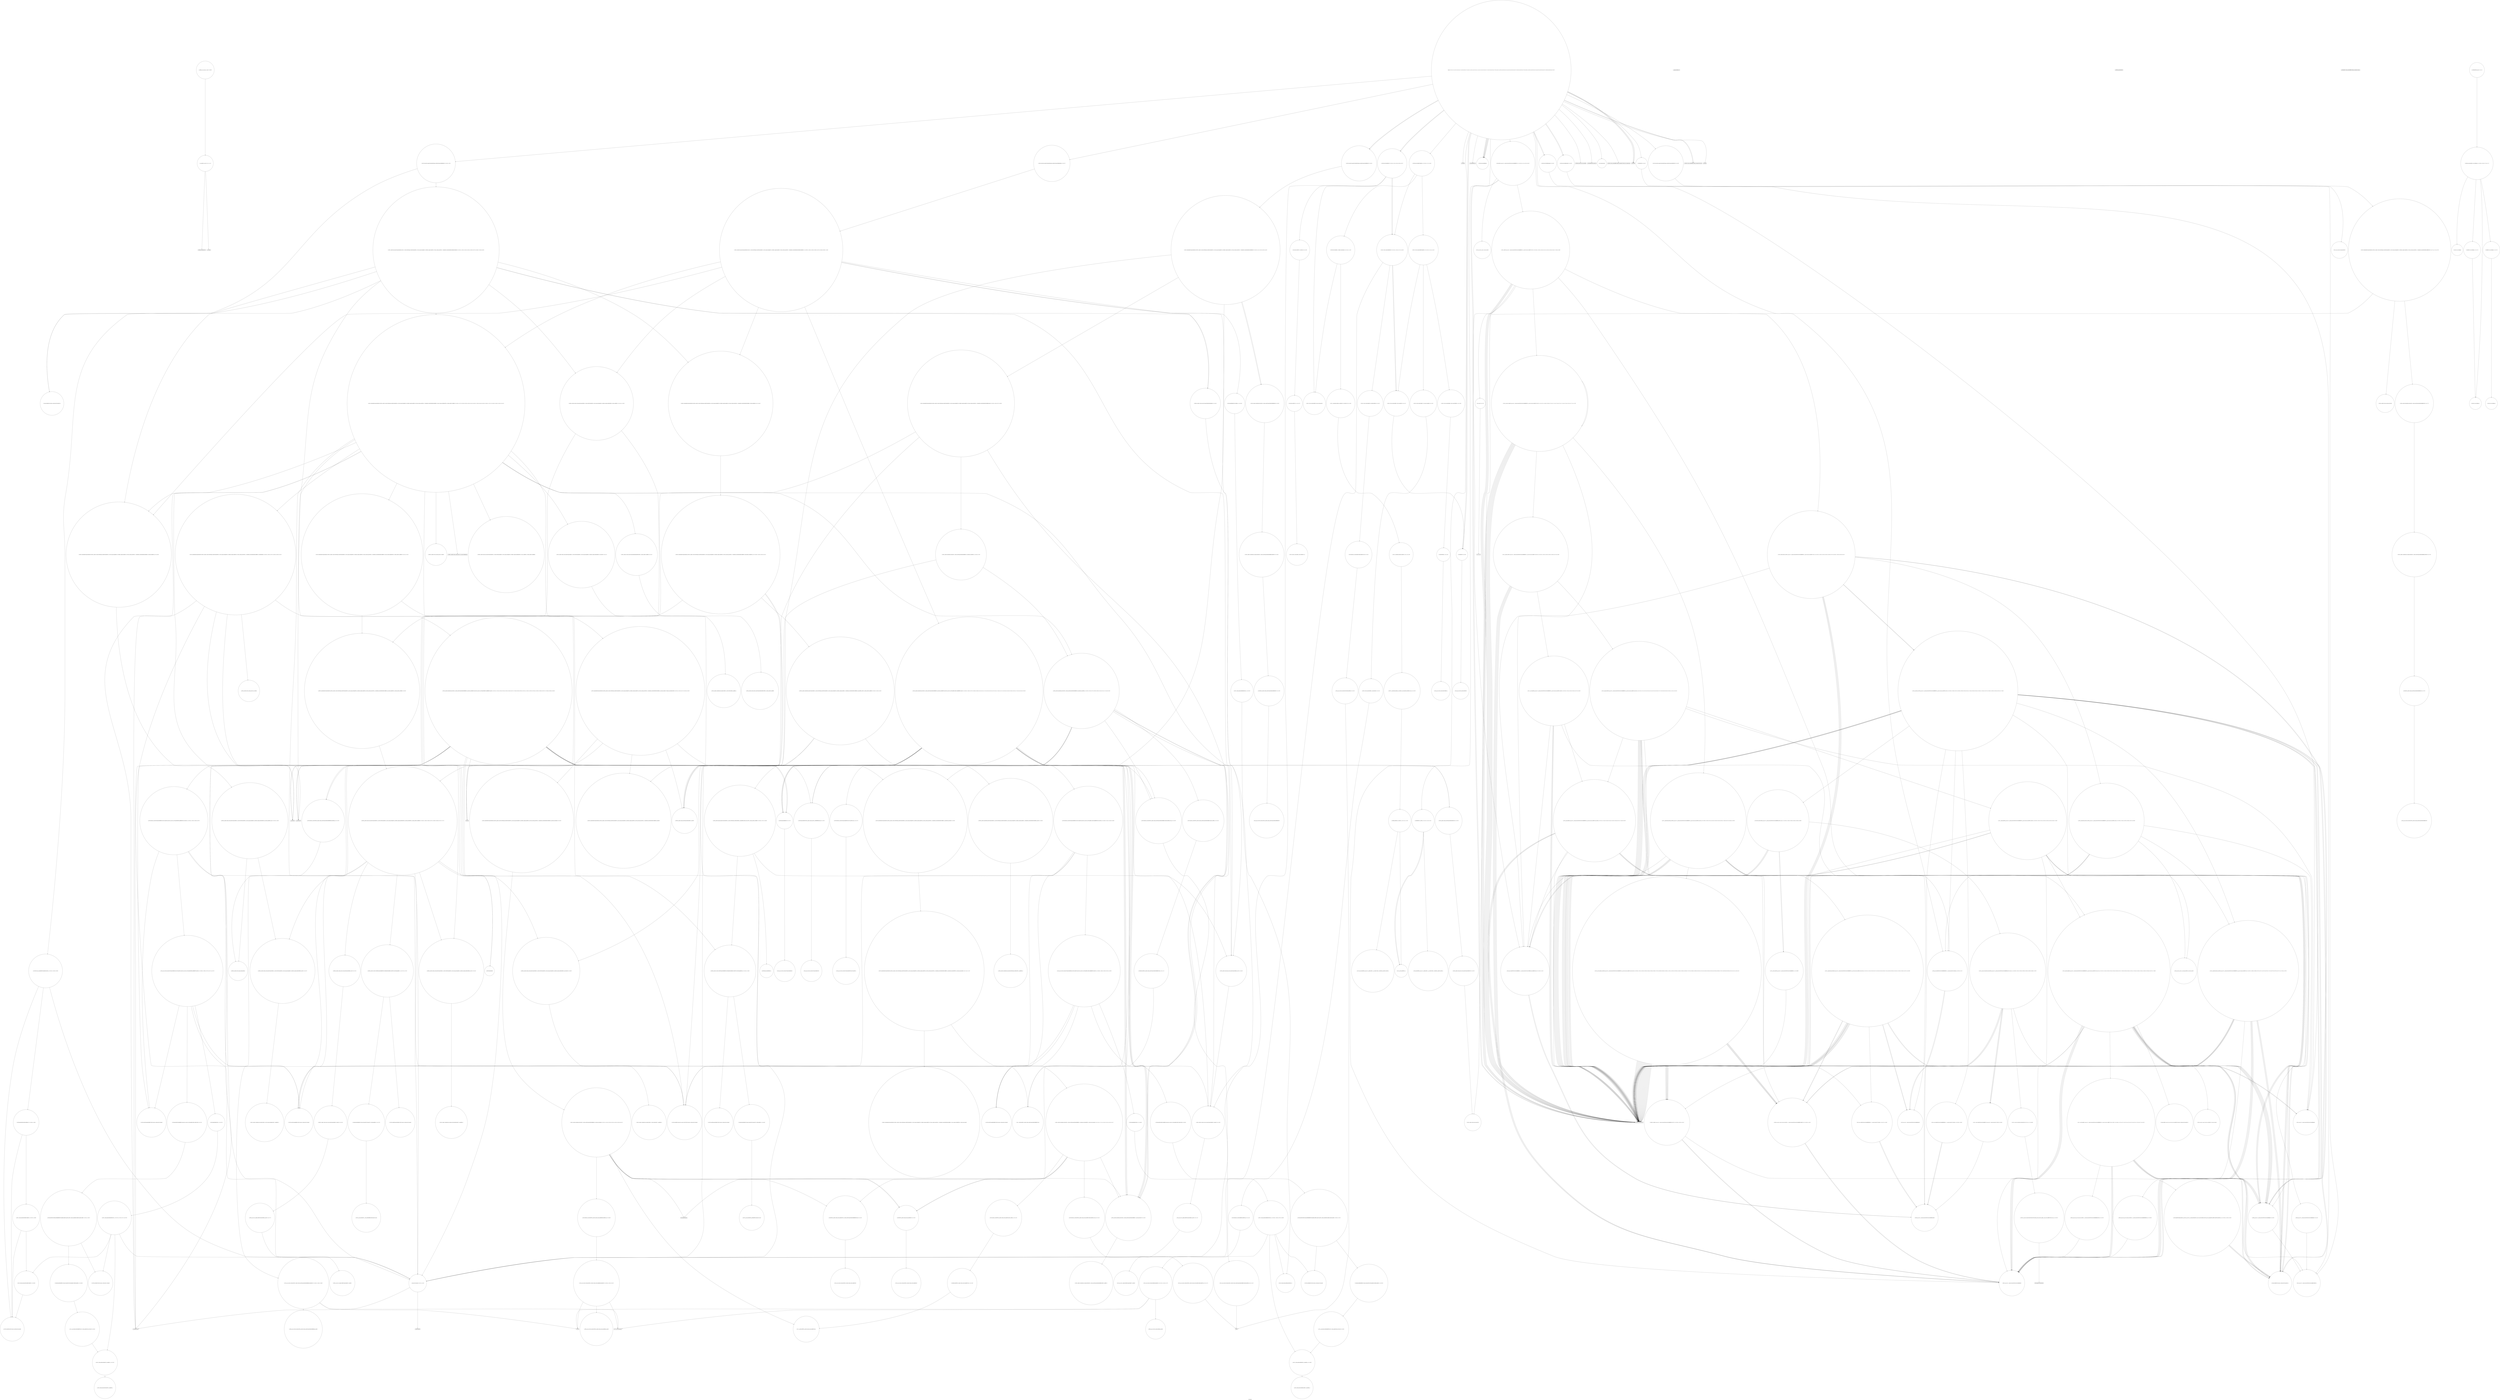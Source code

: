 digraph "Call Graph" {
	label="Call Graph";

	Node0x559432fa85e0 [shape=record,shape=circle,label="{__cxx_global_var_init|{<s0>1|<s1>2}}"];
	Node0x559432fa85e0:s0 -> Node0x559432fa8660[color=black];
	Node0x559432fa85e0:s1 -> Node0x559433565f20[color=black];
	Node0x55943356d7e0 [shape=record,shape=circle,label="{_ZNKSt10_HashtableIxSt4pairIKxiESaIS2_ENSt8__detail10_Select1stESt8equal_toIxESt4hashIxENS4_18_Mod_range_hashingENS4_20_Default_ranged_hashENS4_20_Prime_rehash_policyENS4_17_Hashtable_traitsILb0ELb0ELb1EEEE19_M_find_before_nodeEmRS1_m|{<s0>448|<s1>449|<s2>450|<s3>451}}"];
	Node0x55943356d7e0:s0 -> Node0x55943356d860[color=black];
	Node0x55943356d7e0:s1 -> Node0x5594335689c0[color=black];
	Node0x55943356d7e0:s2 -> Node0x55943356d8e0[color=black];
	Node0x55943356d7e0:s3 -> Node0x5594335689c0[color=black];
	Node0x559433567620 [shape=record,shape=circle,label="{_ZNSt12_Vector_baseIiSaIiEE12_Vector_implC2ERKS0_|{<s0>139}}"];
	Node0x559433567620:s0 -> Node0x5594335677a0[color=black];
	Node0x5594335664a0 [shape=record,shape=Mrecord,label="{__gxx_personality_v0}"];
	Node0x559433569ec0 [shape=record,shape=circle,label="{_ZNKSt8__detail10_Select1stclIRKSt4pairIKxiEEEDTclsr3stdE3getIXLi0EEEclsr3stdE7forwardIT_Efp_EEEOS7_|{<s0>472|<s1>473}}"];
	Node0x559433569ec0:s0 -> Node0x55943356a040[color=black];
	Node0x559433569ec0:s1 -> Node0x559433569fc0[color=black];
	Node0x559433567d20 [shape=record,shape=circle,label="{_ZNSt27__uninitialized_default_n_1ILb1EE18__uninit_default_nIPimEET_S3_T0_|{<s0>150}}"];
	Node0x559433567d20:s0 -> Node0x559433567da0[color=black];
	Node0x559433566ba0 [shape=record,shape=Mrecord,label="{_ZNSolsEx}"];
	Node0x55943356a5c0 [shape=record,shape=Mrecord,label="{__cxa_rethrow}"];
	Node0x559433568420 [shape=record,shape=circle,label="{_ZSt4__lgl|{<s0>179}}"];
	Node0x559433568420:s0 -> Node0x55943356c8e0[color=black];
	Node0x5594335672a0 [shape=record,shape=circle,label="{_ZNSt8__detail20_Prime_rehash_policyC2Ef}"];
	Node0x55943356acc0 [shape=record,shape=circle,label="{_ZNSt4pairIKxiEC2IJRS0_EJLm0EEJEJEEERSt5tupleIJDpT_EERS4_IJDpT1_EESt12_Index_tupleIJXspT0_EEESD_IJXspT2_EEE|{<s0>500|<s1>501}}"];
	Node0x55943356acc0:s0 -> Node0x55943356ad40[color=black];
	Node0x55943356acc0:s1 -> Node0x55943356aac0[color=black];
	Node0x55943356c360 [shape=record,shape=circle,label="{_ZSt4moveIRN9__gnu_cxx5__ops15_Iter_less_iterEEONSt16remove_referenceIT_E4typeEOS5_}"];
	Node0x5594335689c0 [shape=record,shape=circle,label="{_ZNKSt8__detail10_Hash_nodeISt4pairIKxiELb0EE7_M_nextEv}"];
	Node0x55943356b3c0 [shape=record,shape=circle,label="{_ZNSt8__detail16_Hashtable_allocISaINS_10_Hash_nodeISt4pairIKxiELb0EEEEE19_M_allocate_bucketsEm|{<s0>521|<s1>522|<s2>523|<s3>524|<s4>525|<s5>526|<s6>527}}"];
	Node0x55943356b3c0:s0 -> Node0x559433568b40[color=black];
	Node0x55943356b3c0:s1 -> Node0x559433569540[color=black];
	Node0x55943356b3c0:s2 -> Node0x55943356b440[color=black];
	Node0x55943356b3c0:s3 -> Node0x559433569740[color=black];
	Node0x55943356b3c0:s4 -> Node0x559433568940[color=black];
	Node0x55943356b3c0:s5 -> Node0x559433569640[color=black];
	Node0x55943356b3c0:s6 -> Node0x559433569640[color=black];
	Node0x55943356ca60 [shape=record,shape=circle,label="{_ZN9__gnu_cxxeqIPiSt6vectorIiSaIiEEEEbRKNS_17__normal_iteratorIT_T0_EESA_|{<s0>359|<s1>360}}"];
	Node0x55943356ca60:s0 -> Node0x55943356c560[color=black];
	Node0x55943356ca60:s1 -> Node0x55943356c560[color=black];
	Node0x5594335690c0 [shape=record,shape=circle,label="{_ZN9__gnu_cxx16__aligned_bufferISt4pairIKxiEE6_M_ptrEv|{<s0>112}}"];
	Node0x5594335690c0:s0 -> Node0x559433569140[color=black];
	Node0x55943356bac0 [shape=record,shape=circle,label="{_ZNSt4pairIKxiEC2IJOxEJEEESt21piecewise_construct_tSt5tupleIJDpT_EES5_IJDpT0_EE|{<s0>574}}"];
	Node0x55943356bac0:s0 -> Node0x559433571e80[color=black];
	Node0x55943356d160 [shape=record,shape=circle,label="{_ZNKSt10_HashtableIxSt4pairIKxiESaIS2_ENSt8__detail10_Select1stESt8equal_toIxESt4hashIxENS4_18_Mod_range_hashingENS4_20_Default_ranged_hashENS4_20_Prime_rehash_policyENS4_17_Hashtable_traitsILb0ELb0ELb1EEEE12_M_find_nodeEmRS1_m|{<s0>404}}"];
	Node0x55943356d160:s0 -> Node0x55943356d7e0[color=black];
	Node0x5594335697c0 [shape=record,shape=circle,label="{_ZN9__gnu_cxx13new_allocatorIPNSt8__detail15_Hash_node_baseEEC2Ev}"];
	Node0x559432fa8660 [shape=record,shape=Mrecord,label="{_ZNSt8ios_base4InitC1Ev}"];
	Node0x55943356d860 [shape=record,shape=circle,label="{_ZNKSt8__detail15_Hashtable_baseIxSt4pairIKxiENS_10_Select1stESt8equal_toIxESt4hashIxENS_18_Mod_range_hashingENS_20_Default_ranged_hashENS_17_Hashtable_traitsILb0ELb0ELb1EEEE9_M_equalsERS2_mPNS_10_Hash_nodeIS3_Lb0EEE|{<s0>452|<s1>453|<s2>454}}"];
	Node0x55943356d860:s0 -> Node0x55943356d9e0[color=black];
	Node0x55943356d860:s1 -> Node0x55943356da60[color=black];
	Node0x55943356d860:s2 -> Node0x55943356d960[color=black];
	Node0x5594335676a0 [shape=record,shape=circle,label="{_ZNSt12_Vector_baseIiSaIiEE17_M_create_storageEm|{<s0>140}}"];
	Node0x5594335676a0:s0 -> Node0x5594335678a0[color=black];
	Node0x559433566520 [shape=record,shape=circle,label="{_ZNSaIiED2Ev|{<s0>49}}"];
	Node0x559433566520:s0 -> Node0x559433569c40[color=black];
	Node0x559433569f40 [shape=record,shape=circle,label="{_ZNKSt8__detail21_Hash_node_value_baseISt4pairIKxiEE4_M_vEv|{<s0>474}}"];
	Node0x559433569f40:s0 -> Node0x55943356a140[color=black];
	Node0x559433567da0 [shape=record,shape=circle,label="{_ZSt6fill_nIPimiET_S1_T0_RKT1_|{<s0>151|<s1>152}}"];
	Node0x559433567da0:s0 -> Node0x559433569b40[color=black];
	Node0x559433567da0:s1 -> Node0x559433567e20[color=black];
	Node0x559433566c20 [shape=record,shape=Mrecord,label="{_ZNSolsEPFRSoS_E}"];
	Node0x55943356a640 [shape=record,shape=Mrecord,label="{__cxa_end_catch}"];
	Node0x5594335684a0 [shape=record,shape=circle,label="{_ZN9__gnu_cxxmiIPiSt6vectorIiSaIiEEEENS_17__normal_iteratorIT_T0_E15difference_typeERKS8_SB_|{<s0>180|<s1>181}}"];
	Node0x5594335684a0:s0 -> Node0x55943356c560[color=black];
	Node0x5594335684a0:s1 -> Node0x55943356c560[color=black];
	Node0x559433567320 [shape=record,shape=circle,label="{_ZNSt8__detail21_Hashtable_ebo_helperILi0ESaINS_10_Hash_nodeISt4pairIKxiELb0EEEELb1EEC2Ev|{<s0>78}}"];
	Node0x559433567320:s0 -> Node0x5594335673a0[color=black];
	Node0x55943356ad40 [shape=record,shape=circle,label="{_ZSt3getILm0EJRKxEERNSt13tuple_elementIXT_ESt5tupleIJDpT0_EEE4typeERS6_|{<s0>502}}"];
	Node0x55943356ad40:s0 -> Node0x55943356adc0[color=black];
	Node0x55943356c3e0 [shape=record,shape=circle,label="{_ZN9__gnu_cxx5__ops14_Iter_less_valC2ENS0_15_Iter_less_iterE}"];
	Node0x559433568a40 [shape=record,shape=circle,label="{_ZNSt8__detail16_Hashtable_allocISaINS_10_Hash_nodeISt4pairIKxiELb0EEEEE18_M_deallocate_nodeEPS5_|{<s0>95|<s1>96|<s2>97|<s3>98|<s4>99|<s5>100|<s6>101|<s7>102|<s8>103}}"];
	Node0x559433568a40:s0 -> Node0x559433568ac0[color=black];
	Node0x559433568a40:s1 -> Node0x559433568b40[color=black];
	Node0x559433568a40:s2 -> Node0x559433568bc0[color=black];
	Node0x559433568a40:s3 -> Node0x559433568cc0[color=black];
	Node0x559433568a40:s4 -> Node0x559433568c40[color=black];
	Node0x559433568a40:s5 -> Node0x559433568b40[color=black];
	Node0x559433568a40:s6 -> Node0x559433568d40[color=black];
	Node0x559433568a40:s7 -> Node0x559433568dc0[color=black];
	Node0x559433568a40:s8 -> Node0x559433568dc0[color=black];
	Node0x55943356b440 [shape=record,shape=circle,label="{_ZNSt16allocator_traitsISaIPNSt8__detail15_Hash_node_baseEEE8allocateERS3_m|{<s0>528}}"];
	Node0x55943356b440:s0 -> Node0x55943356b4c0[color=black];
	Node0x55943356cae0 [shape=record,shape=circle,label="{_ZSt13move_backwardIN9__gnu_cxx17__normal_iteratorIPiSt6vectorIiSaIiEEEES6_ET0_T_S8_S7_|{<s0>361|<s1>362|<s2>363|<s3>364|<s4>365|<s5>366}}"];
	Node0x55943356cae0:s0 -> Node0x5594335682a0[color=black];
	Node0x55943356cae0:s1 -> Node0x55943356cce0[color=black];
	Node0x55943356cae0:s2 -> Node0x5594335682a0[color=black];
	Node0x55943356cae0:s3 -> Node0x55943356cce0[color=black];
	Node0x55943356cae0:s4 -> Node0x5594335682a0[color=black];
	Node0x55943356cae0:s5 -> Node0x55943356cc60[color=black];
	Node0x559433569140 [shape=record,shape=circle,label="{_ZN9__gnu_cxx16__aligned_bufferISt4pairIKxiEE7_M_addrEv}"];
	Node0x55943356bb40 [shape=record,shape=circle,label="{_ZNSt11_Tuple_implILm0EJOxEEC2EOS1_|{<s0>575|<s1>576|<s2>577|<s3>578}}"];
	Node0x55943356bb40:s0 -> Node0x55943356bc40[color=black];
	Node0x55943356bb40:s1 -> Node0x55943356bbc0[color=black];
	Node0x55943356bb40:s2 -> Node0x55943356bcc0[color=black];
	Node0x55943356bb40:s3 -> Node0x5594335686c0[color=black];
	Node0x55943356d1e0 [shape=record,shape=circle,label="{_ZNSt8__detail16_Hashtable_allocISaINS_10_Hash_nodeISt4pairIKxiELb0EEEEE16_M_allocate_nodeIJRKSt21piecewise_construct_tSt5tupleIJRS3_EESC_IJEEEEEPS5_DpOT_|{<s0>405|<s1>406|<s2>407|<s3>408|<s4>409|<s5>410|<s6>411|<s7>412|<s8>413|<s9>414|<s10>415|<s11>416|<s12>417|<s13>418|<s14>419|<s15>420|<s16>421|<s17>422|<s18>423|<s19>424}}"];
	Node0x55943356d1e0:s0 -> Node0x559433568b40[color=black];
	Node0x55943356d1e0:s1 -> Node0x55943356a2c0[color=black];
	Node0x55943356d1e0:s2 -> Node0x559433568ec0[color=black];
	Node0x55943356d1e0:s3 -> Node0x559433568b40[color=black];
	Node0x55943356d1e0:s4 -> Node0x559433568bc0[color=black];
	Node0x55943356d1e0:s5 -> Node0x55943356a340[color=black];
	Node0x55943356d1e0:s6 -> Node0x559433568cc0[color=black];
	Node0x55943356d1e0:s7 -> Node0x55943356a440[color=black];
	Node0x55943356d1e0:s8 -> Node0x55943356a4c0[color=black];
	Node0x55943356d1e0:s9 -> Node0x55943356a540[color=black];
	Node0x55943356d1e0:s10 -> Node0x55943356a3c0[color=black];
	Node0x55943356d1e0:s11 -> Node0x559433568dc0[color=black];
	Node0x55943356d1e0:s12 -> Node0x559433568dc0[color=black];
	Node0x55943356d1e0:s13 -> Node0x559433568740[color=black];
	Node0x55943356d1e0:s14 -> Node0x559433568b40[color=black];
	Node0x55943356d1e0:s15 -> Node0x559433568d40[color=black];
	Node0x55943356d1e0:s16 -> Node0x55943356a5c0[color=black];
	Node0x55943356d1e0:s17 -> Node0x55943356a640[color=black];
	Node0x55943356d1e0:s18 -> Node0x55943356a6c0[color=black];
	Node0x55943356d1e0:s19 -> Node0x5594335686c0[color=black];
	Node0x559433569840 [shape=record,shape=circle,label="{_ZN9__gnu_cxx13new_allocatorIPNSt8__detail15_Hash_node_baseEE10deallocateEPS3_m|{<s0>127}}"];
	Node0x559433569840:s0 -> Node0x559433569240[color=black];
	Node0x559433565ea0 [shape=record,shape=Mrecord,label="{_ZNSt8ios_base4InitD1Ev}"];
	Node0x55943356d8e0 [shape=record,shape=circle,label="{_ZNKSt10_HashtableIxSt4pairIKxiESaIS2_ENSt8__detail10_Select1stESt8equal_toIxESt4hashIxENS4_18_Mod_range_hashingENS4_20_Default_ranged_hashENS4_20_Prime_rehash_policyENS4_17_Hashtable_traitsILb0ELb0ELb1EEEE15_M_bucket_indexEPNS4_10_Hash_nodeIS2_Lb0EEE|{<s0>455}}"];
	Node0x55943356d8e0:s0 -> Node0x559433569e40[color=black];
	Node0x559433567720 [shape=record,shape=circle,label="{_ZNSt12_Vector_baseIiSaIiEE12_Vector_implD2Ev|{<s0>141}}"];
	Node0x559433567720:s0 -> Node0x559433566520[color=black];
	Node0x5594335665a0 [shape=record,shape=circle,label="{_ZNSt6vectorIiSaIiEEixEm}"];
	Node0x559433569fc0 [shape=record,shape=circle,label="{_ZSt3getILm0EKxiERKNSt13tuple_elementIXT_ESt4pairIT0_T1_EE4typeERKS5_|{<s0>475}}"];
	Node0x559433569fc0:s0 -> Node0x55943356a0c0[color=black];
	Node0x559433567e20 [shape=record,shape=circle,label="{_ZSt10__fill_n_aIPimiEN9__gnu_cxx11__enable_ifIXsr11__is_scalarIT1_EE7__valueET_E6__typeES4_T0_RKS3_}"];
	Node0x559433566ca0 [shape=record,shape=Mrecord,label="{_ZSt4endlIcSt11char_traitsIcEERSt13basic_ostreamIT_T0_ES6_}"];
	Node0x55943356a6c0 [shape=record,shape=Mrecord,label="{llvm.trap}"];
	Node0x559433568520 [shape=record,shape=circle,label="{_ZSt22__final_insertion_sortIN9__gnu_cxx17__normal_iteratorIPiSt6vectorIiSaIiEEEENS0_5__ops15_Iter_less_iterEEvT_S9_T0_|{<s0>182|<s1>183|<s2>184|<s3>185|<s4>186|<s5>187|<s6>188|<s7>189|<s8>190|<s9>191}}"];
	Node0x559433568520:s0 -> Node0x5594335684a0[color=black];
	Node0x559433568520:s1 -> Node0x5594335682a0[color=black];
	Node0x559433568520:s2 -> Node0x55943356c260[color=black];
	Node0x559433568520:s3 -> Node0x55943356c960[color=black];
	Node0x559433568520:s4 -> Node0x55943356c260[color=black];
	Node0x559433568520:s5 -> Node0x5594335682a0[color=black];
	Node0x559433568520:s6 -> Node0x55943356c9e0[color=black];
	Node0x559433568520:s7 -> Node0x5594335682a0[color=black];
	Node0x559433568520:s8 -> Node0x5594335682a0[color=black];
	Node0x559433568520:s9 -> Node0x55943356c960[color=black];
	Node0x5594335673a0 [shape=record,shape=circle,label="{_ZNSaINSt8__detail10_Hash_nodeISt4pairIKxiELb0EEEEC2Ev|{<s0>79}}"];
	Node0x5594335673a0:s0 -> Node0x559433567420[color=black];
	Node0x55943356adc0 [shape=record,shape=circle,label="{_ZSt12__get_helperILm0ERKxJEERT0_RSt11_Tuple_implIXT_EJS2_DpT1_EE|{<s0>503}}"];
	Node0x55943356adc0:s0 -> Node0x55943356ab40[color=black];
	Node0x55943356c460 [shape=record,shape=circle,label="{_ZSt11__push_heapIN9__gnu_cxx17__normal_iteratorIPiSt6vectorIiSaIiEEEEliNS0_5__ops14_Iter_less_valEEvT_T0_SA_T1_RT2_|{<s0>269|<s1>270|<s2>271|<s3>272|<s4>273|<s5>274|<s6>275|<s7>276|<s8>277|<s9>278}}"];
	Node0x55943356c460:s0 -> Node0x55943356c260[color=black];
	Node0x55943356c460:s1 -> Node0x55943356c4e0[color=black];
	Node0x55943356c460:s2 -> Node0x55943356c260[color=black];
	Node0x55943356c460:s3 -> Node0x5594335669a0[color=black];
	Node0x55943356c460:s4 -> Node0x55943356c1e0[color=black];
	Node0x55943356c460:s5 -> Node0x55943356c260[color=black];
	Node0x55943356c460:s6 -> Node0x5594335669a0[color=black];
	Node0x55943356c460:s7 -> Node0x55943356c1e0[color=black];
	Node0x55943356c460:s8 -> Node0x55943356c260[color=black];
	Node0x55943356c460:s9 -> Node0x5594335669a0[color=black];
	Node0x559433568ac0 [shape=record,shape=circle,label="{_ZNSt14pointer_traitsIPNSt8__detail10_Hash_nodeISt4pairIKxiELb0EEEE10pointer_toERS5_|{<s0>104}}"];
	Node0x559433568ac0:s0 -> Node0x559433568e40[color=black];
	Node0x55943356b4c0 [shape=record,shape=circle,label="{_ZN9__gnu_cxx13new_allocatorIPNSt8__detail15_Hash_node_baseEE8allocateEmPKv|{<s0>529|<s1>530|<s2>531}}"];
	Node0x55943356b4c0:s0 -> Node0x55943356b540[color=black];
	Node0x55943356b4c0:s1 -> Node0x559433567aa0[color=black];
	Node0x55943356b4c0:s2 -> Node0x559433567b20[color=black];
	Node0x55943356cb60 [shape=record,shape=circle,label="{_ZSt25__unguarded_linear_insertIN9__gnu_cxx17__normal_iteratorIPiSt6vectorIiSaIiEEEENS0_5__ops14_Val_less_iterEEvT_T0_|{<s0>367|<s1>368|<s2>369|<s3>370|<s4>371|<s5>372|<s6>373|<s7>374|<s8>375|<s9>376|<s10>377|<s11>378|<s12>379}}"];
	Node0x55943356cb60:s0 -> Node0x5594335669a0[color=black];
	Node0x55943356cb60:s1 -> Node0x55943356c1e0[color=black];
	Node0x55943356cb60:s2 -> Node0x5594335682a0[color=black];
	Node0x55943356cb60:s3 -> Node0x55943356c5e0[color=black];
	Node0x55943356cb60:s4 -> Node0x5594335682a0[color=black];
	Node0x55943356cb60:s5 -> Node0x55943356cf60[color=black];
	Node0x55943356cb60:s6 -> Node0x5594335669a0[color=black];
	Node0x55943356cb60:s7 -> Node0x55943356c1e0[color=black];
	Node0x55943356cb60:s8 -> Node0x5594335669a0[color=black];
	Node0x55943356cb60:s9 -> Node0x5594335682a0[color=black];
	Node0x55943356cb60:s10 -> Node0x55943356c5e0[color=black];
	Node0x55943356cb60:s11 -> Node0x55943356c1e0[color=black];
	Node0x55943356cb60:s12 -> Node0x5594335669a0[color=black];
	Node0x5594335691c0 [shape=record,shape=circle,label="{_ZN9__gnu_cxx13new_allocatorINSt8__detail10_Hash_nodeISt4pairIKxiELb0EEEE10deallocateEPS6_m|{<s0>113}}"];
	Node0x5594335691c0:s0 -> Node0x559433569240[color=black];
	Node0x55943356bbc0 [shape=record,shape=circle,label="{_ZSt7forwardIOxEOT_RNSt16remove_referenceIS1_E4typeE}"];
	Node0x55943356d260 [shape=record,shape=circle,label="{_ZNSt5tupleIJRKxEEC2IvLb1EEES1_|{<s0>425}}"];
	Node0x55943356d260:s0 -> Node0x55943356ae40[color=black];
	Node0x5594335698c0 [shape=record,shape=circle,label="{_ZN9__gnu_cxx13new_allocatorIPNSt8__detail15_Hash_node_baseEED2Ev}"];
	Node0x559433565f20 [shape=record,shape=Mrecord,label="{__cxa_atexit}"];
	Node0x55943356d960 [shape=record,shape=circle,label="{_ZNSt8__detail13_Equal_helperIxSt4pairIKxiENS_10_Select1stESt8equal_toIxEmLb0EE9_S_equalsERKS6_RKS4_RS2_mPNS_10_Hash_nodeIS3_Lb0EEE|{<s0>456|<s1>457|<s2>458}}"];
	Node0x55943356d960:s0 -> Node0x55943356d3e0[color=black];
	Node0x55943356d960:s1 -> Node0x55943356db60[color=black];
	Node0x55943356d960:s2 -> Node0x55943356dae0[color=black];
	Node0x5594335677a0 [shape=record,shape=circle,label="{_ZNSaIiEC2ERKS_|{<s0>142}}"];
	Node0x5594335677a0:s0 -> Node0x559433567820[color=black];
	Node0x559433566620 [shape=record,shape=circle,label="{_ZSt4sortIN9__gnu_cxx17__normal_iteratorIPiSt6vectorIiSaIiEEEEEvT_S7_|{<s0>50|<s1>51|<s2>52|<s3>53}}"];
	Node0x559433566620:s0 -> Node0x5594335682a0[color=black];
	Node0x559433566620:s1 -> Node0x5594335682a0[color=black];
	Node0x559433566620:s2 -> Node0x559433568320[color=black];
	Node0x559433566620:s3 -> Node0x559433568220[color=black];
	Node0x55943356a040 [shape=record,shape=circle,label="{_ZSt7forwardIRKSt4pairIKxiEEOT_RNSt16remove_referenceIS5_E4typeE}"];
	Node0x559433567ea0 [shape=record,shape=circle,label="{_ZNSt12_Vector_baseIiSaIiEE13_M_deallocateEPim|{<s0>153}}"];
	Node0x559433567ea0:s0 -> Node0x559433567f20[color=black];
	Node0x559433566d20 [shape=record,shape=circle,label="{_ZNSt13unordered_mapIxiSt4hashIxESt8equal_toIxESaISt4pairIKxiEEED2Ev|{<s0>62}}"];
	Node0x559433566d20:s0 -> Node0x5594335674a0[color=black];
	Node0x55943356a740 [shape=record,shape=circle,label="{_ZN9__gnu_cxx13new_allocatorINSt8__detail10_Hash_nodeISt4pairIKxiELb0EEEE8allocateEmPKv|{<s0>484|<s1>485|<s2>486}}"];
	Node0x55943356a740:s0 -> Node0x55943356a7c0[color=black];
	Node0x55943356a740:s1 -> Node0x559433567aa0[color=black];
	Node0x55943356a740:s2 -> Node0x559433567b20[color=black];
	Node0x55943356bde0 [shape=record,shape=circle,label="{_ZSt14__partial_sortIN9__gnu_cxx17__normal_iteratorIPiSt6vectorIiSaIiEEEENS0_5__ops15_Iter_less_iterEEvT_S9_S9_T0_|{<s0>192|<s1>193|<s2>194|<s3>195|<s4>196|<s5>197|<s6>198}}"];
	Node0x55943356bde0:s0 -> Node0x5594335682a0[color=black];
	Node0x55943356bde0:s1 -> Node0x5594335682a0[color=black];
	Node0x55943356bde0:s2 -> Node0x5594335682a0[color=black];
	Node0x55943356bde0:s3 -> Node0x55943356bee0[color=black];
	Node0x55943356bde0:s4 -> Node0x5594335682a0[color=black];
	Node0x55943356bde0:s5 -> Node0x5594335682a0[color=black];
	Node0x55943356bde0:s6 -> Node0x55943356bf60[color=black];
	Node0x559433567420 [shape=record,shape=circle,label="{_ZN9__gnu_cxx13new_allocatorINSt8__detail10_Hash_nodeISt4pairIKxiELb0EEEEC2Ev}"];
	Node0x55943356ae40 [shape=record,shape=circle,label="{_ZNSt11_Tuple_implILm0EJRKxEEC2ES1_|{<s0>504}}"];
	Node0x55943356ae40:s0 -> Node0x55943356abc0[color=black];
	Node0x55943356c4e0 [shape=record,shape=circle,label="{_ZNK9__gnu_cxx5__ops14_Iter_less_valclINS_17__normal_iteratorIPiSt6vectorIiSaIiEEEEiEEbT_RT0_|{<s0>279}}"];
	Node0x55943356c4e0:s0 -> Node0x5594335669a0[color=black];
	Node0x559433568b40 [shape=record,shape=circle,label="{_ZNSt8__detail16_Hashtable_allocISaINS_10_Hash_nodeISt4pairIKxiELb0EEEEE17_M_node_allocatorEv|{<s0>105}}"];
	Node0x559433568b40:s0 -> Node0x559433568f40[color=black];
	Node0x55943356b540 [shape=record,shape=circle,label="{_ZNK9__gnu_cxx13new_allocatorIPNSt8__detail15_Hash_node_baseEE8max_sizeEv}"];
	Node0x55943356cbe0 [shape=record,shape=circle,label="{_ZN9__gnu_cxx5__ops15__val_comp_iterENS0_15_Iter_less_iterE}"];
	Node0x559433569240 [shape=record,shape=Mrecord,label="{_ZdlPv}"];
	Node0x55943356bc40 [shape=record,shape=circle,label="{_ZNSt11_Tuple_implILm0EJOxEE7_M_headERS1_|{<s0>579}}"];
	Node0x55943356bc40:s0 -> Node0x55943356bd40[color=black];
	Node0x55943356d2e0 [shape=record,shape=circle,label="{_ZNSt10_HashtableIxSt4pairIKxiESaIS2_ENSt8__detail10_Select1stESt8equal_toIxESt4hashIxENS4_18_Mod_range_hashingENS4_20_Default_ranged_hashENS4_20_Prime_rehash_policyENS4_17_Hashtable_traitsILb0ELb0ELb1EEEE21_M_insert_unique_nodeEmmPNS4_10_Hash_nodeIS2_Lb0EEE|{<s0>426|<s1>427|<s2>428|<s3>429|<s4>430|<s5>431|<s6>432|<s7>433|<s8>434|<s9>435|<s10>436|<s11>437|<s12>438|<s13>439|<s14>440|<s15>441}}"];
	Node0x55943356d2e0:s0 -> Node0x55943356aec0[color=black];
	Node0x55943356d2e0:s1 -> Node0x55943356af40[color=black];
	Node0x55943356d2e0:s2 -> Node0x55943356afc0[color=black];
	Node0x55943356d2e0:s3 -> Node0x55943356b040[color=black];
	Node0x55943356d2e0:s4 -> Node0x55943356d3e0[color=black];
	Node0x55943356d2e0:s5 -> Node0x55943356db60[color=black];
	Node0x55943356d2e0:s6 -> Node0x55943356d0e0[color=black];
	Node0x55943356d2e0:s7 -> Node0x559433568740[color=black];
	Node0x55943356d2e0:s8 -> Node0x559433568a40[color=black];
	Node0x55943356d2e0:s9 -> Node0x55943356a5c0[color=black];
	Node0x55943356d2e0:s10 -> Node0x55943356b0c0[color=black];
	Node0x55943356d2e0:s11 -> Node0x55943356b140[color=black];
	Node0x55943356d2e0:s12 -> Node0x55943356b1c0[color=black];
	Node0x55943356d2e0:s13 -> Node0x55943356a640[color=black];
	Node0x55943356d2e0:s14 -> Node0x55943356a6c0[color=black];
	Node0x55943356d2e0:s15 -> Node0x5594335686c0[color=black];
	Node0x559433569940 [shape=record,shape=circle,label="{_ZNSt8__detail21_Hashtable_ebo_helperILi0ESaINS_10_Hash_nodeISt4pairIKxiELb0EEEELb1EED2Ev|{<s0>128}}"];
	Node0x559433569940:s0 -> Node0x5594335699c0[color=black];
	Node0x559433565fa0 [shape=record,shape=circle,label="{main|{<s0>3|<s1>4|<s2>5|<s3>6|<s4>7|<s5>8|<s6>9|<s7>10|<s8>11|<s9>12|<s10>13|<s11>14|<s12>15|<s13>16|<s14>17|<s15>18|<s16>19|<s17>20|<s18>21|<s19>22|<s20>23|<s21>24|<s22>25|<s23>26|<s24>27|<s25>28|<s26>29|<s27>30|<s28>31|<s29>32|<s30>33|<s31>34|<s32>35|<s33>36|<s34>37|<s35>38|<s36>39|<s37>40}}"];
	Node0x559433565fa0:s0 -> Node0x559433566020[color=black];
	Node0x559433565fa0:s1 -> Node0x559433566120[color=black];
	Node0x559433565fa0:s2 -> Node0x559433566220[color=black];
	Node0x559433565fa0:s3 -> Node0x5594335660a0[color=black];
	Node0x559433565fa0:s4 -> Node0x5594335662a0[color=black];
	Node0x559433565fa0:s5 -> Node0x559433566320[color=black];
	Node0x559433565fa0:s6 -> Node0x5594335662a0[color=black];
	Node0x559433565fa0:s7 -> Node0x5594335663a0[color=black];
	Node0x559433565fa0:s8 -> Node0x559433566420[color=black];
	Node0x559433565fa0:s9 -> Node0x559433566520[color=black];
	Node0x559433565fa0:s10 -> Node0x5594335665a0[color=black];
	Node0x559433565fa0:s11 -> Node0x5594335662a0[color=black];
	Node0x559433565fa0:s12 -> Node0x559433566520[color=black];
	Node0x559433565fa0:s13 -> Node0x5594335666a0[color=black];
	Node0x559433565fa0:s14 -> Node0x559433566720[color=black];
	Node0x559433565fa0:s15 -> Node0x559433566620[color=black];
	Node0x559433565fa0:s16 -> Node0x5594335667a0[color=black];
	Node0x559433565fa0:s17 -> Node0x5594335665a0[color=black];
	Node0x559433565fa0:s18 -> Node0x5594335665a0[color=black];
	Node0x559433565fa0:s19 -> Node0x5594335665a0[color=black];
	Node0x559433565fa0:s20 -> Node0x5594335665a0[color=black];
	Node0x559433565fa0:s21 -> Node0x559433566820[color=black];
	Node0x559433565fa0:s22 -> Node0x559433566d20[color=black];
	Node0x559433565fa0:s23 -> Node0x5594335665a0[color=black];
	Node0x559433565fa0:s24 -> Node0x5594335668a0[color=black];
	Node0x559433565fa0:s25 -> Node0x5594335666a0[color=black];
	Node0x559433565fa0:s26 -> Node0x559433566720[color=black];
	Node0x559433565fa0:s27 -> Node0x559433566920[color=black];
	Node0x559433565fa0:s28 -> Node0x5594335669a0[color=black];
	Node0x559433565fa0:s29 -> Node0x559433566a20[color=black];
	Node0x559433565fa0:s30 -> Node0x559433566aa0[color=black];
	Node0x559433565fa0:s31 -> Node0x559433566b20[color=black];
	Node0x559433565fa0:s32 -> Node0x559433566aa0[color=black];
	Node0x559433565fa0:s33 -> Node0x559433566ba0[color=black];
	Node0x559433565fa0:s34 -> Node0x559433566c20[color=black];
	Node0x559433565fa0:s35 -> Node0x559433566d20[color=black];
	Node0x559433565fa0:s36 -> Node0x559433566da0[color=black];
	Node0x559433565fa0:s37 -> Node0x559433566da0[color=black];
	Node0x55943356d9e0 [shape=record,shape=circle,label="{_ZNKSt8__detail15_Hashtable_baseIxSt4pairIKxiENS_10_Select1stESt8equal_toIxESt4hashIxENS_18_Mod_range_hashingENS_20_Default_ranged_hashENS_17_Hashtable_traitsILb0ELb0ELb1EEEE5_M_eqEv|{<s0>459}}"];
	Node0x55943356d9e0:s0 -> Node0x55943356dd60[color=black];
	Node0x559433567820 [shape=record,shape=circle,label="{_ZN9__gnu_cxx13new_allocatorIiEC2ERKS1_}"];
	Node0x5594335666a0 [shape=record,shape=circle,label="{_ZNSt6vectorIiSaIiEE5beginEv|{<s0>54}}"];
	Node0x5594335666a0:s0 -> Node0x5594335681a0[color=black];
	Node0x55943356a0c0 [shape=record,shape=circle,label="{_ZNSt10__pair_getILm0EE11__const_getIKxiEERKT_RKSt4pairIS3_T0_E}"];
	Node0x559433567f20 [shape=record,shape=circle,label="{_ZNSt16allocator_traitsISaIiEE10deallocateERS0_Pim|{<s0>154}}"];
	Node0x559433567f20:s0 -> Node0x559433567fa0[color=black];
	Node0x559433566da0 [shape=record,shape=circle,label="{_ZNSt6vectorIiSaIiEED2Ev|{<s0>63|<s1>64|<s2>65|<s3>66|<s4>67}}"];
	Node0x559433566da0:s0 -> Node0x559433567c20[color=black];
	Node0x559433566da0:s1 -> Node0x559433568020[color=black];
	Node0x559433566da0:s2 -> Node0x5594335675a0[color=black];
	Node0x559433566da0:s3 -> Node0x5594335675a0[color=black];
	Node0x559433566da0:s4 -> Node0x5594335686c0[color=black];
	Node0x55943356a7c0 [shape=record,shape=circle,label="{_ZNK9__gnu_cxx13new_allocatorINSt8__detail10_Hash_nodeISt4pairIKxiELb0EEEE8max_sizeEv}"];
	Node0x55943356be60 [shape=record,shape=circle,label="{_ZSt27__unguarded_partition_pivotIN9__gnu_cxx17__normal_iteratorIPiSt6vectorIiSaIiEEEENS0_5__ops15_Iter_less_iterEET_S9_S9_T0_|{<s0>199|<s1>200|<s2>201|<s3>202|<s4>203|<s5>204|<s6>205|<s7>206|<s8>207|<s9>208|<s10>209}}"];
	Node0x55943356be60:s0 -> Node0x5594335684a0[color=black];
	Node0x55943356be60:s1 -> Node0x55943356c260[color=black];
	Node0x55943356be60:s2 -> Node0x5594335682a0[color=black];
	Node0x55943356be60:s3 -> Node0x55943356c260[color=black];
	Node0x55943356be60:s4 -> Node0x5594335682a0[color=black];
	Node0x55943356be60:s5 -> Node0x55943356c6e0[color=black];
	Node0x55943356be60:s6 -> Node0x55943356c660[color=black];
	Node0x55943356be60:s7 -> Node0x55943356c260[color=black];
	Node0x55943356be60:s8 -> Node0x5594335682a0[color=black];
	Node0x55943356be60:s9 -> Node0x5594335682a0[color=black];
	Node0x55943356be60:s10 -> Node0x55943356c760[color=black];
	Node0x5594335674a0 [shape=record,shape=circle,label="{_ZNSt10_HashtableIxSt4pairIKxiESaIS2_ENSt8__detail10_Select1stESt8equal_toIxESt4hashIxENS4_18_Mod_range_hashingENS4_20_Default_ranged_hashENS4_20_Prime_rehash_policyENS4_17_Hashtable_traitsILb0ELb0ELb1EEEED2Ev|{<s0>80|<s1>81|<s2>82|<s3>83|<s4>84}}"];
	Node0x5594335674a0:s0 -> Node0x559433567520[color=black];
	Node0x5594335674a0:s1 -> Node0x5594335685c0[color=black];
	Node0x5594335674a0:s2 -> Node0x559433568640[color=black];
	Node0x5594335674a0:s3 -> Node0x559433568640[color=black];
	Node0x5594335674a0:s4 -> Node0x5594335686c0[color=black];
	Node0x55943356aec0 [shape=record,shape=circle,label="{_ZNKSt8__detail20_Prime_rehash_policy8_M_stateEv}"];
	Node0x55943356c560 [shape=record,shape=circle,label="{_ZNK9__gnu_cxx17__normal_iteratorIPiSt6vectorIiSaIiEEE4baseEv}"];
	Node0x559433568bc0 [shape=record,shape=circle,label="{_ZNSaISt4pairIKxiEEC2INSt8__detail10_Hash_nodeIS1_Lb0EEEEERKSaIT_E|{<s0>106}}"];
	Node0x559433568bc0:s0 -> Node0x559433568fc0[color=black];
	Node0x55943356b5c0 [shape=record,shape=circle,label="{_ZNSt8__detail21_Hashtable_ebo_helperILi0ENS_10_Select1stELb1EE6_S_getERS2_}"];
	Node0x55943356cc60 [shape=record,shape=circle,label="{_ZSt23__copy_move_backward_a2ILb1EN9__gnu_cxx17__normal_iteratorIPiSt6vectorIiSaIiEEEES6_ET1_T0_S8_S7_|{<s0>380|<s1>381|<s2>382|<s3>383|<s4>384|<s5>385|<s6>386|<s7>387}}"];
	Node0x55943356cc60:s0 -> Node0x5594335682a0[color=black];
	Node0x55943356cc60:s1 -> Node0x55943356cde0[color=black];
	Node0x55943356cc60:s2 -> Node0x5594335682a0[color=black];
	Node0x55943356cc60:s3 -> Node0x55943356cde0[color=black];
	Node0x55943356cc60:s4 -> Node0x5594335682a0[color=black];
	Node0x55943356cc60:s5 -> Node0x55943356cde0[color=black];
	Node0x55943356cc60:s6 -> Node0x55943356cd60[color=black];
	Node0x55943356cc60:s7 -> Node0x5594335681a0[color=black];
	Node0x5594335692c0 [shape=record,shape=circle,label="{_ZN9__gnu_cxx13new_allocatorISt4pairIKxiEED2Ev}"];
	Node0x55943356bcc0 [shape=record,shape=circle,label="{_ZNSt10_Head_baseILm0EOxLb0EEC2IxEEOT_|{<s0>580}}"];
	Node0x55943356bcc0:s0 -> Node0x559433571e00[color=black];
	Node0x55943356d360 [shape=record,shape=circle,label="{_ZNKSt8__detail14_Node_iteratorISt4pairIKxiELb0ELb0EEptEv|{<s0>442}}"];
	Node0x55943356d360:s0 -> Node0x559433568cc0[color=black];
	Node0x5594335699c0 [shape=record,shape=circle,label="{_ZNSaINSt8__detail10_Hash_nodeISt4pairIKxiELb0EEEED2Ev|{<s0>129}}"];
	Node0x5594335699c0:s0 -> Node0x559433569a40[color=black];
	Node0x559433566020 [shape=record,shape=Mrecord,label="{_ZNSt8ios_base15sync_with_stdioEb}"];
	Node0x55943356da60 [shape=record,shape=circle,label="{_ZNKSt8__detail15_Hash_code_baseIxSt4pairIKxiENS_10_Select1stESt4hashIxENS_18_Mod_range_hashingENS_20_Default_ranged_hashELb0EE10_M_extractEv|{<s0>460}}"];
	Node0x55943356da60:s0 -> Node0x559433569dc0[color=black];
	Node0x5594335678a0 [shape=record,shape=circle,label="{_ZNSt12_Vector_baseIiSaIiEE11_M_allocateEm|{<s0>143}}"];
	Node0x5594335678a0:s0 -> Node0x559433567920[color=black];
	Node0x559433566720 [shape=record,shape=circle,label="{_ZNSt6vectorIiSaIiEE3endEv|{<s0>55}}"];
	Node0x559433566720:s0 -> Node0x5594335681a0[color=black];
	Node0x55943356a140 [shape=record,shape=circle,label="{_ZNKSt8__detail21_Hash_node_value_baseISt4pairIKxiEE9_M_valptrEv|{<s0>476}}"];
	Node0x55943356a140:s0 -> Node0x55943356a1c0[color=black];
	Node0x559433567fa0 [shape=record,shape=circle,label="{_ZN9__gnu_cxx13new_allocatorIiE10deallocateEPim|{<s0>155}}"];
	Node0x559433567fa0:s0 -> Node0x559433569240[color=black];
	Node0x559433566e20 [shape=record,shape=circle,label="{_ZNSt8ios_base4setfESt13_Ios_FmtflagsS0_|{<s0>68|<s1>69|<s2>70|<s3>71}}"];
	Node0x559433566e20:s0 -> Node0x559433566f20[color=black];
	Node0x559433566e20:s1 -> Node0x559433566ea0[color=black];
	Node0x559433566e20:s2 -> Node0x559433567020[color=black];
	Node0x559433566e20:s3 -> Node0x559433566fa0[color=black];
	Node0x55943356a840 [shape=record,shape=circle,label="{_ZNSt8__detail21_Hash_node_value_baseISt4pairIKxiEEC2Ev|{<s0>487}}"];
	Node0x55943356a840:s0 -> Node0x559433567220[color=black];
	Node0x55943356bee0 [shape=record,shape=circle,label="{_ZSt13__heap_selectIN9__gnu_cxx17__normal_iteratorIPiSt6vectorIiSaIiEEEENS0_5__ops15_Iter_less_iterEEvT_S9_S9_T0_|{<s0>210|<s1>211|<s2>212|<s3>213|<s4>214|<s5>215|<s6>216|<s7>217|<s8>218|<s9>219|<s10>220|<s11>221|<s12>222}}"];
	Node0x55943356bee0:s0 -> Node0x5594335682a0[color=black];
	Node0x55943356bee0:s1 -> Node0x5594335682a0[color=black];
	Node0x55943356bee0:s2 -> Node0x55943356bfe0[color=black];
	Node0x55943356bee0:s3 -> Node0x5594335682a0[color=black];
	Node0x55943356bee0:s4 -> Node0x55943356c060[color=black];
	Node0x55943356bee0:s5 -> Node0x5594335682a0[color=black];
	Node0x55943356bee0:s6 -> Node0x5594335682a0[color=black];
	Node0x55943356bee0:s7 -> Node0x55943356c0e0[color=black];
	Node0x55943356bee0:s8 -> Node0x5594335682a0[color=black];
	Node0x55943356bee0:s9 -> Node0x5594335682a0[color=black];
	Node0x55943356bee0:s10 -> Node0x5594335682a0[color=black];
	Node0x55943356bee0:s11 -> Node0x55943356c160[color=black];
	Node0x55943356bee0:s12 -> Node0x559433566a20[color=black];
	Node0x559433567520 [shape=record,shape=circle,label="{_ZNSt10_HashtableIxSt4pairIKxiESaIS2_ENSt8__detail10_Select1stESt8equal_toIxESt4hashIxENS4_18_Mod_range_hashingENS4_20_Default_ranged_hashENS4_20_Prime_rehash_policyENS4_17_Hashtable_traitsILb0ELb0ELb1EEEE5clearEv|{<s0>85|<s1>86|<s2>87|<s3>88}}"];
	Node0x559433567520:s0 -> Node0x5594335688c0[color=black];
	Node0x559433567520:s1 -> Node0x559433568840[color=black];
	Node0x559433567520:s2 -> Node0x559433568940[color=black];
	Node0x559433567520:s3 -> Node0x5594335686c0[color=black];
	Node0x55943356af40 [shape=record,shape=Mrecord,label="{_ZNKSt8__detail20_Prime_rehash_policy14_M_need_rehashEmmm}"];
	Node0x55943356c5e0 [shape=record,shape=circle,label="{_ZN9__gnu_cxx17__normal_iteratorIPiSt6vectorIiSaIiEEEmmEv}"];
	Node0x559433568c40 [shape=record,shape=circle,label="{_ZNSt16allocator_traitsISaISt4pairIKxiEEE7destroyIS2_EEvRS3_PT_|{<s0>107}}"];
	Node0x559433568c40:s0 -> Node0x559433569040[color=black];
	Node0x55943356b640 [shape=record,shape=circle,label="{_ZNSt8__detail19_Node_iterator_baseISt4pairIKxiELb0EEC2EPNS_10_Hash_nodeIS3_Lb0EEE}"];
	Node0x55943356cce0 [shape=record,shape=circle,label="{_ZSt12__miter_baseIN9__gnu_cxx17__normal_iteratorIPiSt6vectorIiSaIiEEEEET_S7_|{<s0>388}}"];
	Node0x55943356cce0:s0 -> Node0x5594335682a0[color=black];
	Node0x559433569340 [shape=record,shape=circle,label="{_ZNSt10_HashtableIxSt4pairIKxiESaIS2_ENSt8__detail10_Select1stESt8equal_toIxESt4hashIxENS4_18_Mod_range_hashingENS4_20_Default_ranged_hashENS4_20_Prime_rehash_policyENS4_17_Hashtable_traitsILb0ELb0ELb1EEEE21_M_deallocate_bucketsEPPNS4_15_Hash_node_baseEm|{<s0>114|<s1>115}}"];
	Node0x559433569340:s0 -> Node0x5594335693c0[color=black];
	Node0x559433569340:s1 -> Node0x559433569440[color=black];
	Node0x55943356bd40 [shape=record,shape=circle,label="{_ZNSt10_Head_baseILm0EOxLb0EE7_M_headERS1_}"];
	Node0x55943356d3e0 [shape=record,shape=circle,label="{_ZNSt8__detail21_Hash_node_value_baseISt4pairIKxiEE4_M_vEv|{<s0>443}}"];
	Node0x55943356d3e0:s0 -> Node0x559433568cc0[color=black];
	Node0x559433569a40 [shape=record,shape=circle,label="{_ZN9__gnu_cxx13new_allocatorINSt8__detail10_Hash_nodeISt4pairIKxiELb0EEEED2Ev}"];
	Node0x5594335660a0 [shape=record,shape=Mrecord,label="{_ZStlsIcSt11char_traitsIcEERSt13basic_ostreamIT_T0_ES6_St13_Setprecision}"];
	Node0x55943356dae0 [shape=record,shape=circle,label="{_ZNKSt8equal_toIxEclERKxS2_}"];
	Node0x559433567920 [shape=record,shape=circle,label="{_ZNSt16allocator_traitsISaIiEE8allocateERS0_m|{<s0>144}}"];
	Node0x559433567920:s0 -> Node0x5594335679a0[color=black];
	Node0x5594335667a0 [shape=record,shape=circle,label="{_ZNSt13unordered_mapIxiSt4hashIxESt8equal_toIxESaISt4pairIKxiEEEC2Ev|{<s0>56}}"];
	Node0x5594335667a0:s0 -> Node0x559433567120[color=black];
	Node0x55943356a1c0 [shape=record,shape=circle,label="{_ZNK9__gnu_cxx16__aligned_bufferISt4pairIKxiEE6_M_ptrEv|{<s0>477}}"];
	Node0x55943356a1c0:s0 -> Node0x55943356a240[color=black];
	Node0x559433568020 [shape=record,shape=circle,label="{_ZSt8_DestroyIPiiEvT_S1_RSaIT0_E|{<s0>156}}"];
	Node0x559433568020:s0 -> Node0x5594335680a0[color=black];
	Node0x559433566ea0 [shape=record,shape=circle,label="{_ZStaNRSt13_Ios_FmtflagsS_|{<s0>72}}"];
	Node0x559433566ea0:s0 -> Node0x559433567020[color=black];
	Node0x55943356a8c0 [shape=record,shape=circle,label="{_ZN9__gnu_cxx13new_allocatorISt4pairIKxiEE9constructIS3_JRKSt21piecewise_construct_tSt5tupleIJRS2_EES9_IJEEEEEvPT_DpOT0_|{<s0>488|<s1>489|<s2>490|<s3>491|<s4>492}}"];
	Node0x55943356a8c0:s0 -> Node0x55943356a440[color=black];
	Node0x55943356a8c0:s1 -> Node0x55943356a4c0[color=black];
	Node0x55943356a8c0:s2 -> Node0x55943356a940[color=black];
	Node0x55943356a8c0:s3 -> Node0x55943356a540[color=black];
	Node0x55943356a8c0:s4 -> Node0x55943356a9c0[color=black];
	Node0x55943356bf60 [shape=record,shape=circle,label="{_ZSt11__sort_heapIN9__gnu_cxx17__normal_iteratorIPiSt6vectorIiSaIiEEEENS0_5__ops15_Iter_less_iterEEvT_S9_RT0_|{<s0>223|<s1>224|<s2>225|<s3>226|<s4>227|<s5>228}}"];
	Node0x55943356bf60:s0 -> Node0x5594335684a0[color=black];
	Node0x55943356bf60:s1 -> Node0x55943356c5e0[color=black];
	Node0x55943356bf60:s2 -> Node0x5594335682a0[color=black];
	Node0x55943356bf60:s3 -> Node0x5594335682a0[color=black];
	Node0x55943356bf60:s4 -> Node0x5594335682a0[color=black];
	Node0x55943356bf60:s5 -> Node0x55943356c160[color=black];
	Node0x5594335685c0 [shape=record,shape=circle,label="{_ZNSt10_HashtableIxSt4pairIKxiESaIS2_ENSt8__detail10_Select1stESt8equal_toIxESt4hashIxENS4_18_Mod_range_hashingENS4_20_Default_ranged_hashENS4_20_Prime_rehash_policyENS4_17_Hashtable_traitsILb0ELb0ELb1EEEE21_M_deallocate_bucketsEv|{<s0>89}}"];
	Node0x5594335685c0:s0 -> Node0x559433569340[color=black];
	Node0x55943356afc0 [shape=record,shape=circle,label="{_ZNSt10_HashtableIxSt4pairIKxiESaIS2_ENSt8__detail10_Select1stESt8equal_toIxESt4hashIxENS4_18_Mod_range_hashingENS4_20_Default_ranged_hashENS4_20_Prime_rehash_policyENS4_17_Hashtable_traitsILb0ELb0ELb1EEEE9_M_rehashEmRKm|{<s0>505|<s1>506|<s2>507|<s3>508|<s4>509|<s5>510}}"];
	Node0x55943356afc0:s0 -> Node0x55943356b240[color=black];
	Node0x55943356afc0:s1 -> Node0x559433568740[color=black];
	Node0x55943356afc0:s2 -> Node0x55943356b2c0[color=black];
	Node0x55943356afc0:s3 -> Node0x55943356a5c0[color=black];
	Node0x55943356afc0:s4 -> Node0x55943356a640[color=black];
	Node0x55943356afc0:s5 -> Node0x5594335686c0[color=black];
	Node0x55943356c660 [shape=record,shape=circle,label="{_ZSt22__move_median_to_firstIN9__gnu_cxx17__normal_iteratorIPiSt6vectorIiSaIiEEEENS0_5__ops15_Iter_less_iterEEvT_S9_S9_S9_T0_|{<s0>280|<s1>281|<s2>282|<s3>283|<s4>284|<s5>285|<s6>286|<s7>287|<s8>288|<s9>289|<s10>290|<s11>291|<s12>292|<s13>293|<s14>294|<s15>295|<s16>296|<s17>297|<s18>298|<s19>299|<s20>300|<s21>301|<s22>302|<s23>303|<s24>304|<s25>305|<s26>306|<s27>307|<s28>308|<s29>309|<s30>310|<s31>311|<s32>312}}"];
	Node0x55943356c660:s0 -> Node0x5594335682a0[color=black];
	Node0x55943356c660:s1 -> Node0x5594335682a0[color=black];
	Node0x55943356c660:s2 -> Node0x55943356c0e0[color=black];
	Node0x55943356c660:s3 -> Node0x5594335682a0[color=black];
	Node0x55943356c660:s4 -> Node0x5594335682a0[color=black];
	Node0x55943356c660:s5 -> Node0x55943356c0e0[color=black];
	Node0x55943356c660:s6 -> Node0x5594335682a0[color=black];
	Node0x55943356c660:s7 -> Node0x5594335682a0[color=black];
	Node0x55943356c660:s8 -> Node0x55943356c7e0[color=black];
	Node0x55943356c660:s9 -> Node0x5594335682a0[color=black];
	Node0x55943356c660:s10 -> Node0x5594335682a0[color=black];
	Node0x55943356c660:s11 -> Node0x55943356c0e0[color=black];
	Node0x55943356c660:s12 -> Node0x5594335682a0[color=black];
	Node0x55943356c660:s13 -> Node0x5594335682a0[color=black];
	Node0x55943356c660:s14 -> Node0x55943356c7e0[color=black];
	Node0x55943356c660:s15 -> Node0x5594335682a0[color=black];
	Node0x55943356c660:s16 -> Node0x5594335682a0[color=black];
	Node0x55943356c660:s17 -> Node0x55943356c7e0[color=black];
	Node0x55943356c660:s18 -> Node0x5594335682a0[color=black];
	Node0x55943356c660:s19 -> Node0x5594335682a0[color=black];
	Node0x55943356c660:s20 -> Node0x55943356c0e0[color=black];
	Node0x55943356c660:s21 -> Node0x5594335682a0[color=black];
	Node0x55943356c660:s22 -> Node0x5594335682a0[color=black];
	Node0x55943356c660:s23 -> Node0x55943356c7e0[color=black];
	Node0x55943356c660:s24 -> Node0x5594335682a0[color=black];
	Node0x55943356c660:s25 -> Node0x5594335682a0[color=black];
	Node0x55943356c660:s26 -> Node0x55943356c0e0[color=black];
	Node0x55943356c660:s27 -> Node0x5594335682a0[color=black];
	Node0x55943356c660:s28 -> Node0x5594335682a0[color=black];
	Node0x55943356c660:s29 -> Node0x55943356c7e0[color=black];
	Node0x55943356c660:s30 -> Node0x5594335682a0[color=black];
	Node0x55943356c660:s31 -> Node0x5594335682a0[color=black];
	Node0x55943356c660:s32 -> Node0x55943356c7e0[color=black];
	Node0x559433568cc0 [shape=record,shape=circle,label="{_ZNSt8__detail21_Hash_node_value_baseISt4pairIKxiEE9_M_valptrEv|{<s0>108}}"];
	Node0x559433568cc0:s0 -> Node0x5594335690c0[color=black];
	Node0x55943356b6c0 [shape=record,shape=circle,label="{_ZNSt8__detail9_Map_baseIxSt4pairIKxiESaIS3_ENS_10_Select1stESt8equal_toIxESt4hashIxENS_18_Mod_range_hashingENS_20_Default_ranged_hashENS_20_Prime_rehash_policyENS_17_Hashtable_traitsILb0ELb0ELb1EEELb1EEixEOx|{<s0>532|<s1>533|<s2>534|<s3>535|<s4>536|<s5>537|<s6>538|<s7>539|<s8>540}}"];
	Node0x55943356b6c0:s0 -> Node0x55943356d060[color=black];
	Node0x55943356b6c0:s1 -> Node0x55943356d0e0[color=black];
	Node0x55943356b6c0:s2 -> Node0x55943356d160[color=black];
	Node0x55943356b6c0:s3 -> Node0x55943356b740[color=black];
	Node0x55943356b6c0:s4 -> Node0x55943356b840[color=black];
	Node0x55943356b6c0:s5 -> Node0x55943356b7c0[color=black];
	Node0x55943356b6c0:s6 -> Node0x55943356d2e0[color=black];
	Node0x55943356b6c0:s7 -> Node0x55943356d360[color=black];
	Node0x55943356b6c0:s8 -> Node0x55943356d3e0[color=black];
	Node0x55943356cd60 [shape=record,shape=circle,label="{_ZSt22__copy_move_backward_aILb1EPiS0_ET1_T0_S2_S1_|{<s0>389}}"];
	Node0x55943356cd60:s0 -> Node0x55943356ce60[color=black];
	Node0x5594335693c0 [shape=record,shape=circle,label="{_ZNKSt10_HashtableIxSt4pairIKxiESaIS2_ENSt8__detail10_Select1stESt8equal_toIxESt4hashIxENS4_18_Mod_range_hashingENS4_20_Default_ranged_hashENS4_20_Prime_rehash_policyENS4_17_Hashtable_traitsILb0ELb0ELb1EEEE21_M_uses_single_bucketEPPNS4_15_Hash_node_baseE}"];
	Node0x559433571e00 [shape=record,shape=circle,label="{_ZSt7forwardIxEOT_RNSt16remove_referenceIS0_E4typeE}"];
	Node0x55943356d460 [shape=record,shape=circle,label="{_ZNKSt8__detail15_Hash_code_baseIxSt4pairIKxiENS_10_Select1stESt4hashIxENS_18_Mod_range_hashingENS_20_Default_ranged_hashELb0EE5_M_h1Ev|{<s0>444}}"];
	Node0x55943356d460:s0 -> Node0x55943356d560[color=black];
	Node0x559433569ac0 [shape=record,shape=circle,label="{_ZSt8__fill_aIPiiEN9__gnu_cxx11__enable_ifIXsr11__is_scalarIT0_EE7__valueEvE6__typeET_S6_RKS3_}"];
	Node0x559433566120 [shape=record,shape=Mrecord,label="{_ZNSolsEPFRSt8ios_baseS0_E}"];
	Node0x55943356db60 [shape=record,shape=circle,label="{_ZNKSt8__detail10_Select1stclIRSt4pairIKxiEEEDTclsr3stdE3getIXLi0EEEclsr3stdE7forwardIT_Efp_EEEOS6_|{<s0>461|<s1>462}}"];
	Node0x55943356db60:s0 -> Node0x55943356dc60[color=black];
	Node0x55943356db60:s1 -> Node0x55943356dbe0[color=black];
	Node0x5594335679a0 [shape=record,shape=circle,label="{_ZN9__gnu_cxx13new_allocatorIiE8allocateEmPKv|{<s0>145|<s1>146|<s2>147}}"];
	Node0x5594335679a0:s0 -> Node0x559433567a20[color=black];
	Node0x5594335679a0:s1 -> Node0x559433567aa0[color=black];
	Node0x5594335679a0:s2 -> Node0x559433567b20[color=black];
	Node0x559433566820 [shape=record,shape=circle,label="{_ZNSt13unordered_mapIxiSt4hashIxESt8equal_toIxESaISt4pairIKxiEEEixERS5_|{<s0>57}}"];
	Node0x559433566820:s0 -> Node0x55943356cfe0[color=black];
	Node0x55943356a240 [shape=record,shape=circle,label="{_ZNK9__gnu_cxx16__aligned_bufferISt4pairIKxiEE7_M_addrEv}"];
	Node0x5594335680a0 [shape=record,shape=circle,label="{_ZSt8_DestroyIPiEvT_S1_|{<s0>157}}"];
	Node0x5594335680a0:s0 -> Node0x559433568120[color=black];
	Node0x559433566f20 [shape=record,shape=circle,label="{_ZStcoSt13_Ios_Fmtflags}"];
	Node0x55943356a940 [shape=record,shape=circle,label="{_ZNSt5tupleIJRKxEEC2EOS2_|{<s0>493}}"];
	Node0x55943356a940:s0 -> Node0x55943356aa40[color=black];
	Node0x55943356bfe0 [shape=record,shape=circle,label="{_ZSt11__make_heapIN9__gnu_cxx17__normal_iteratorIPiSt6vectorIiSaIiEEEENS0_5__ops15_Iter_less_iterEEvT_S9_RT0_|{<s0>229|<s1>230|<s2>231|<s3>232|<s4>233|<s5>234|<s6>235|<s7>236}}"];
	Node0x55943356bfe0:s0 -> Node0x5594335684a0[color=black];
	Node0x55943356bfe0:s1 -> Node0x5594335684a0[color=black];
	Node0x55943356bfe0:s2 -> Node0x55943356c260[color=black];
	Node0x55943356bfe0:s3 -> Node0x5594335669a0[color=black];
	Node0x55943356bfe0:s4 -> Node0x55943356c1e0[color=black];
	Node0x55943356bfe0:s5 -> Node0x5594335682a0[color=black];
	Node0x55943356bfe0:s6 -> Node0x55943356c1e0[color=black];
	Node0x55943356bfe0:s7 -> Node0x55943356c2e0[color=black];
	Node0x559433568640 [shape=record,shape=circle,label="{_ZNSt8__detail16_Hashtable_allocISaINS_10_Hash_nodeISt4pairIKxiELb0EEEEED2Ev|{<s0>90}}"];
	Node0x559433568640:s0 -> Node0x559433569940[color=black];
	Node0x55943356b040 [shape=record,shape=circle,label="{_ZNSt8__detail15_Hash_code_baseIxSt4pairIKxiENS_10_Select1stESt4hashIxENS_18_Mod_range_hashingENS_20_Default_ranged_hashELb0EE10_M_extractEv|{<s0>511}}"];
	Node0x55943356b040:s0 -> Node0x55943356b5c0[color=black];
	Node0x55943356c6e0 [shape=record,shape=circle,label="{_ZNK9__gnu_cxx17__normal_iteratorIPiSt6vectorIiSaIiEEEmiEl|{<s0>313}}"];
	Node0x55943356c6e0:s0 -> Node0x5594335681a0[color=black];
	Node0x559433568d40 [shape=record,shape=circle,label="{_ZNSt16allocator_traitsISaINSt8__detail10_Hash_nodeISt4pairIKxiELb0EEEEE10deallocateERS6_PS5_m|{<s0>109}}"];
	Node0x559433568d40:s0 -> Node0x5594335691c0[color=black];
	Node0x55943356b740 [shape=record,shape=circle,label="{_ZSt4moveIRxEONSt16remove_referenceIT_E4typeEOS2_}"];
	Node0x55943356cde0 [shape=record,shape=circle,label="{_ZSt12__niter_baseIPiSt6vectorIiSaIiEEET_N9__gnu_cxx17__normal_iteratorIS4_T0_EE|{<s0>390}}"];
	Node0x55943356cde0:s0 -> Node0x55943356c560[color=black];
	Node0x559433569440 [shape=record,shape=circle,label="{_ZNSt8__detail16_Hashtable_allocISaINS_10_Hash_nodeISt4pairIKxiELb0EEEEE21_M_deallocate_bucketsEPPNS_15_Hash_node_baseEm|{<s0>116|<s1>117|<s2>118|<s3>119|<s4>120|<s5>121}}"];
	Node0x559433569440:s0 -> Node0x5594335694c0[color=black];
	Node0x559433569440:s1 -> Node0x559433568b40[color=black];
	Node0x559433569440:s2 -> Node0x559433569540[color=black];
	Node0x559433569440:s3 -> Node0x5594335695c0[color=black];
	Node0x559433569440:s4 -> Node0x559433569640[color=black];
	Node0x559433569440:s5 -> Node0x559433569640[color=black];
	Node0x559433571e80 [shape=record,shape=circle,label="{_ZNSt4pairIKxiEC2IJOxEJLm0EEJEJEEERSt5tupleIJDpT_EERS4_IJDpT1_EESt12_Index_tupleIJXspT0_EEESD_IJXspT2_EEE|{<s0>581|<s1>582}}"];
	Node0x559433571e80:s0 -> Node0x559433571f00[color=black];
	Node0x559433571e80:s1 -> Node0x55943356bbc0[color=black];
	Node0x55943356d4e0 [shape=record,shape=circle,label="{_ZNKSt4hashIxEclEx}"];
	Node0x559433569b40 [shape=record,shape=circle,label="{_ZSt12__niter_baseIPiET_S1_}"];
	Node0x5594335661a0 [shape=record,shape=circle,label="{_ZSt5fixedRSt8ios_base|{<s0>41}}"];
	Node0x5594335661a0:s0 -> Node0x559433566e20[color=black];
	Node0x55943356dbe0 [shape=record,shape=circle,label="{_ZSt3getILm0EKxiERNSt13tuple_elementIXT_ESt4pairIT0_T1_EE4typeERS5_|{<s0>463}}"];
	Node0x55943356dbe0:s0 -> Node0x55943356dce0[color=black];
	Node0x559433567a20 [shape=record,shape=circle,label="{_ZNK9__gnu_cxx13new_allocatorIiE8max_sizeEv}"];
	Node0x5594335668a0 [shape=record,shape=circle,label="{_ZNSt13unordered_mapIxiSt4hashIxESt8equal_toIxESaISt4pairIKxiEEEixEOx|{<s0>58|<s1>59}}"];
	Node0x5594335668a0:s0 -> Node0x55943356b740[color=black];
	Node0x5594335668a0:s1 -> Node0x55943356b6c0[color=black];
	Node0x55943356a2c0 [shape=record,shape=circle,label="{_ZNSt16allocator_traitsISaINSt8__detail10_Hash_nodeISt4pairIKxiELb0EEEEE8allocateERS6_m|{<s0>478}}"];
	Node0x55943356a2c0:s0 -> Node0x55943356a740[color=black];
	Node0x559433568120 [shape=record,shape=circle,label="{_ZNSt12_Destroy_auxILb1EE9__destroyIPiEEvT_S3_}"];
	Node0x559433566fa0 [shape=record,shape=circle,label="{_ZStoRRSt13_Ios_FmtflagsS_|{<s0>73}}"];
	Node0x559433566fa0:s0 -> Node0x5594335670a0[color=black];
	Node0x55943356a9c0 [shape=record,shape=circle,label="{_ZNSt4pairIKxiEC2IJRS0_EJEEESt21piecewise_construct_tSt5tupleIJDpT_EES5_IJDpT0_EE|{<s0>494}}"];
	Node0x55943356a9c0:s0 -> Node0x55943356acc0[color=black];
	Node0x55943356c060 [shape=record,shape=circle,label="{_ZN9__gnu_cxxltIPiSt6vectorIiSaIiEEEEbRKNS_17__normal_iteratorIT_T0_EESA_|{<s0>237|<s1>238}}"];
	Node0x55943356c060:s0 -> Node0x55943356c560[color=black];
	Node0x55943356c060:s1 -> Node0x55943356c560[color=black];
	Node0x5594335686c0 [shape=record,shape=circle,label="{__clang_call_terminate|{<s0>91|<s1>92}}"];
	Node0x5594335686c0:s0 -> Node0x559433568740[color=black];
	Node0x5594335686c0:s1 -> Node0x5594335687c0[color=black];
	Node0x55943356b0c0 [shape=record,shape=circle,label="{_ZNKSt8__detail15_Hash_code_baseIxSt4pairIKxiENS_10_Select1stESt4hashIxENS_18_Mod_range_hashingENS_20_Default_ranged_hashELb0EE13_M_store_codeEPNS_10_Hash_nodeIS3_Lb0EEEm}"];
	Node0x55943356c760 [shape=record,shape=circle,label="{_ZSt21__unguarded_partitionIN9__gnu_cxx17__normal_iteratorIPiSt6vectorIiSaIiEEEENS0_5__ops15_Iter_less_iterEET_S9_S9_S9_T0_|{<s0>314|<s1>315|<s2>316|<s3>317|<s4>318|<s5>319|<s6>320|<s7>321|<s8>322|<s9>323|<s10>324|<s11>325|<s12>326|<s13>327|<s14>328}}"];
	Node0x55943356c760:s0 -> Node0x5594335682a0[color=black];
	Node0x55943356c760:s1 -> Node0x5594335682a0[color=black];
	Node0x55943356c760:s2 -> Node0x55943356c0e0[color=black];
	Node0x55943356c760:s3 -> Node0x559433566a20[color=black];
	Node0x55943356c760:s4 -> Node0x55943356c5e0[color=black];
	Node0x55943356c760:s5 -> Node0x5594335682a0[color=black];
	Node0x55943356c760:s6 -> Node0x5594335682a0[color=black];
	Node0x55943356c760:s7 -> Node0x55943356c0e0[color=black];
	Node0x55943356c760:s8 -> Node0x55943356c5e0[color=black];
	Node0x55943356c760:s9 -> Node0x55943356c060[color=black];
	Node0x55943356c760:s10 -> Node0x5594335682a0[color=black];
	Node0x55943356c760:s11 -> Node0x5594335682a0[color=black];
	Node0x55943356c760:s12 -> Node0x5594335682a0[color=black];
	Node0x55943356c760:s13 -> Node0x55943356c7e0[color=black];
	Node0x55943356c760:s14 -> Node0x559433566a20[color=black];
	Node0x559433568dc0 [shape=record,shape=circle,label="{_ZNSaISt4pairIKxiEED2Ev|{<s0>110}}"];
	Node0x559433568dc0:s0 -> Node0x5594335692c0[color=black];
	Node0x55943356b7c0 [shape=record,shape=circle,label="{_ZNSt8__detail16_Hashtable_allocISaINS_10_Hash_nodeISt4pairIKxiELb0EEEEE16_M_allocate_nodeIJRKSt21piecewise_construct_tSt5tupleIJOxEESC_IJEEEEEPS5_DpOT_|{<s0>541|<s1>542|<s2>543|<s3>544|<s4>545|<s5>546|<s6>547|<s7>548|<s8>549|<s9>550|<s10>551|<s11>552|<s12>553|<s13>554|<s14>555|<s15>556|<s16>557|<s17>558|<s18>559|<s19>560}}"];
	Node0x55943356b7c0:s0 -> Node0x559433568b40[color=black];
	Node0x55943356b7c0:s1 -> Node0x55943356a2c0[color=black];
	Node0x55943356b7c0:s2 -> Node0x559433568ec0[color=black];
	Node0x55943356b7c0:s3 -> Node0x559433568b40[color=black];
	Node0x55943356b7c0:s4 -> Node0x559433568bc0[color=black];
	Node0x55943356b7c0:s5 -> Node0x55943356a340[color=black];
	Node0x55943356b7c0:s6 -> Node0x559433568cc0[color=black];
	Node0x55943356b7c0:s7 -> Node0x55943356a440[color=black];
	Node0x55943356b7c0:s8 -> Node0x55943356b940[color=black];
	Node0x55943356b7c0:s9 -> Node0x55943356a540[color=black];
	Node0x55943356b7c0:s10 -> Node0x55943356b8c0[color=black];
	Node0x55943356b7c0:s11 -> Node0x559433568dc0[color=black];
	Node0x55943356b7c0:s12 -> Node0x559433568dc0[color=black];
	Node0x55943356b7c0:s13 -> Node0x559433568740[color=black];
	Node0x55943356b7c0:s14 -> Node0x559433568b40[color=black];
	Node0x55943356b7c0:s15 -> Node0x559433568d40[color=black];
	Node0x55943356b7c0:s16 -> Node0x55943356a5c0[color=black];
	Node0x55943356b7c0:s17 -> Node0x55943356a640[color=black];
	Node0x55943356b7c0:s18 -> Node0x55943356a6c0[color=black];
	Node0x55943356b7c0:s19 -> Node0x5594335686c0[color=black];
	Node0x55943356ce60 [shape=record,shape=circle,label="{_ZNSt20__copy_move_backwardILb1ELb1ESt26random_access_iterator_tagE13__copy_move_bIiEEPT_PKS3_S6_S4_|{<s0>391}}"];
	Node0x55943356ce60:s0 -> Node0x55943356cee0[color=black];
	Node0x5594335694c0 [shape=record,shape=circle,label="{_ZNSt14pointer_traitsIPPNSt8__detail15_Hash_node_baseEE10pointer_toERS2_|{<s0>122}}"];
	Node0x5594335694c0:s0 -> Node0x5594335696c0[color=black];
	Node0x559433571f00 [shape=record,shape=circle,label="{_ZSt3getILm0EJOxEERNSt13tuple_elementIXT_ESt5tupleIJDpT0_EEE4typeERS5_|{<s0>583}}"];
	Node0x559433571f00:s0 -> Node0x559433571f80[color=black];
	Node0x55943356d560 [shape=record,shape=circle,label="{_ZNSt8__detail21_Hashtable_ebo_helperILi1ESt4hashIxELb1EE7_S_cgetERKS3_}"];
	Node0x559433569bc0 [shape=record,shape=circle,label="{_ZN9__gnu_cxx13new_allocatorIiEC2Ev}"];
	Node0x559433566220 [shape=record,shape=circle,label="{_ZSt12setprecisioni}"];
	Node0x55943356dc60 [shape=record,shape=circle,label="{_ZSt7forwardIRSt4pairIKxiEEOT_RNSt16remove_referenceIS4_E4typeE}"];
	Node0x559433567aa0 [shape=record,shape=Mrecord,label="{_ZSt17__throw_bad_allocv}"];
	Node0x559433566920 [shape=record,shape=circle,label="{_ZN9__gnu_cxxneIPiSt6vectorIiSaIiEEEEbRKNS_17__normal_iteratorIT_T0_EESA_|{<s0>60|<s1>61}}"];
	Node0x559433566920:s0 -> Node0x55943356c560[color=black];
	Node0x559433566920:s1 -> Node0x55943356c560[color=black];
	Node0x55943356a340 [shape=record,shape=circle,label="{_ZNSt8__detail10_Hash_nodeISt4pairIKxiELb0EEC2Ev|{<s0>479}}"];
	Node0x55943356a340:s0 -> Node0x55943356a840[color=black];
	Node0x5594335681a0 [shape=record,shape=circle,label="{_ZN9__gnu_cxx17__normal_iteratorIPiSt6vectorIiSaIiEEEC2ERKS1_}"];
	Node0x559433567020 [shape=record,shape=circle,label="{_ZStanSt13_Ios_FmtflagsS_}"];
	Node0x55943356aa40 [shape=record,shape=circle,label="{_ZNSt11_Tuple_implILm0EJRKxEEC2EOS2_|{<s0>495|<s1>496|<s2>497|<s3>498}}"];
	Node0x55943356aa40:s0 -> Node0x55943356ab40[color=black];
	Node0x55943356aa40:s1 -> Node0x55943356aac0[color=black];
	Node0x55943356aa40:s2 -> Node0x55943356abc0[color=black];
	Node0x55943356aa40:s3 -> Node0x5594335686c0[color=black];
	Node0x55943356c0e0 [shape=record,shape=circle,label="{_ZNK9__gnu_cxx5__ops15_Iter_less_iterclINS_17__normal_iteratorIPiSt6vectorIiSaIiEEEES8_EEbT_T0_|{<s0>239|<s1>240}}"];
	Node0x55943356c0e0:s0 -> Node0x5594335669a0[color=black];
	Node0x55943356c0e0:s1 -> Node0x5594335669a0[color=black];
	Node0x559433568740 [shape=record,shape=Mrecord,label="{__cxa_begin_catch}"];
	Node0x55943356b140 [shape=record,shape=circle,label="{_ZNSt10_HashtableIxSt4pairIKxiESaIS2_ENSt8__detail10_Select1stESt8equal_toIxESt4hashIxENS4_18_Mod_range_hashingENS4_20_Default_ranged_hashENS4_20_Prime_rehash_policyENS4_17_Hashtable_traitsILb0ELb0ELb1EEEE22_M_insert_bucket_beginEmPNS4_10_Hash_nodeIS2_Lb0EEE|{<s0>512|<s1>513}}"];
	Node0x55943356b140:s0 -> Node0x5594335689c0[color=black];
	Node0x55943356b140:s1 -> Node0x55943356d8e0[color=black];
	Node0x55943356c7e0 [shape=record,shape=circle,label="{_ZSt9iter_swapIN9__gnu_cxx17__normal_iteratorIPiSt6vectorIiSaIiEEEES6_EvT_T0_|{<s0>329|<s1>330|<s2>331}}"];
	Node0x55943356c7e0:s0 -> Node0x5594335669a0[color=black];
	Node0x55943356c7e0:s1 -> Node0x5594335669a0[color=black];
	Node0x55943356c7e0:s2 -> Node0x55943356c860[color=black];
	Node0x559433568e40 [shape=record,shape=circle,label="{_ZSt9addressofINSt8__detail10_Hash_nodeISt4pairIKxiELb0EEEEPT_RS6_|{<s0>111}}"];
	Node0x559433568e40:s0 -> Node0x559433568ec0[color=black];
	Node0x55943356b840 [shape=record,shape=circle,label="{_ZSt16forward_as_tupleIJxEESt5tupleIJDpOT_EES3_|{<s0>561|<s1>562|<s2>563}}"];
	Node0x55943356b840:s0 -> Node0x559433571e00[color=black];
	Node0x55943356b840:s1 -> Node0x559433572000[color=black];
	Node0x55943356b840:s2 -> Node0x5594335686c0[color=black];
	Node0x55943356cee0 [shape=record,shape=Mrecord,label="{llvm.memmove.p0i8.p0i8.i64}"];
	Node0x559433569540 [shape=record,shape=circle,label="{_ZNSaIPNSt8__detail15_Hash_node_baseEEC2INS_10_Hash_nodeISt4pairIKxiELb0EEEEERKSaIT_E|{<s0>123}}"];
	Node0x559433569540:s0 -> Node0x5594335697c0[color=black];
	Node0x559433571f80 [shape=record,shape=circle,label="{_ZSt12__get_helperILm0EOxJEERT0_RSt11_Tuple_implIXT_EJS1_DpT1_EE|{<s0>584}}"];
	Node0x559433571f80:s0 -> Node0x55943356bc40[color=black];
	Node0x55943356d5e0 [shape=record,shape=circle,label="{_ZNKSt8__detail15_Hash_code_baseIxSt4pairIKxiENS_10_Select1stESt4hashIxENS_18_Mod_range_hashingENS_20_Default_ranged_hashELb0EE15_M_bucket_indexERS2_mm|{<s0>445|<s1>446}}"];
	Node0x55943356d5e0:s0 -> Node0x55943356d660[color=black];
	Node0x55943356d5e0:s1 -> Node0x55943356d6e0[color=black];
	Node0x559433569c40 [shape=record,shape=circle,label="{_ZN9__gnu_cxx13new_allocatorIiED2Ev}"];
	Node0x5594335662a0 [shape=record,shape=Mrecord,label="{_ZNSirsERi}"];
	Node0x55943356dce0 [shape=record,shape=circle,label="{_ZNSt10__pair_getILm0EE5__getIKxiEERT_RSt4pairIS3_T0_E}"];
	Node0x559433567b20 [shape=record,shape=Mrecord,label="{_Znwm}"];
	Node0x5594335669a0 [shape=record,shape=circle,label="{_ZNK9__gnu_cxx17__normal_iteratorIPiSt6vectorIiSaIiEEEdeEv}"];
	Node0x55943356a3c0 [shape=record,shape=circle,label="{_ZNSt16allocator_traitsISaISt4pairIKxiEEE9constructIS2_JRKSt21piecewise_construct_tSt5tupleIJRS1_EES9_IJEEEEEvRS3_PT_DpOT0_|{<s0>480|<s1>481|<s2>482|<s3>483}}"];
	Node0x55943356a3c0:s0 -> Node0x55943356a440[color=black];
	Node0x55943356a3c0:s1 -> Node0x55943356a4c0[color=black];
	Node0x55943356a3c0:s2 -> Node0x55943356a540[color=black];
	Node0x55943356a3c0:s3 -> Node0x55943356a8c0[color=black];
	Node0x559433568220 [shape=record,shape=circle,label="{_ZSt6__sortIN9__gnu_cxx17__normal_iteratorIPiSt6vectorIiSaIiEEEENS0_5__ops15_Iter_less_iterEEvT_S9_T0_|{<s0>158|<s1>159|<s2>160|<s3>161|<s4>162|<s5>163|<s6>164|<s7>165|<s8>166}}"];
	Node0x559433568220:s0 -> Node0x559433566920[color=black];
	Node0x559433568220:s1 -> Node0x5594335682a0[color=black];
	Node0x559433568220:s2 -> Node0x5594335682a0[color=black];
	Node0x559433568220:s3 -> Node0x5594335684a0[color=black];
	Node0x559433568220:s4 -> Node0x559433568420[color=black];
	Node0x559433568220:s5 -> Node0x5594335683a0[color=black];
	Node0x559433568220:s6 -> Node0x5594335682a0[color=black];
	Node0x559433568220:s7 -> Node0x5594335682a0[color=black];
	Node0x559433568220:s8 -> Node0x559433568520[color=black];
	Node0x5594335670a0 [shape=record,shape=circle,label="{_ZStorSt13_Ios_FmtflagsS_}"];
	Node0x55943356aac0 [shape=record,shape=circle,label="{_ZSt7forwardIRKxEOT_RNSt16remove_referenceIS2_E4typeE}"];
	Node0x55943356c160 [shape=record,shape=circle,label="{_ZSt10__pop_heapIN9__gnu_cxx17__normal_iteratorIPiSt6vectorIiSaIiEEEENS0_5__ops15_Iter_less_iterEEvT_S9_S9_RT0_|{<s0>241|<s1>242|<s2>243|<s3>244|<s4>245|<s5>246|<s6>247|<s7>248|<s8>249}}"];
	Node0x55943356c160:s0 -> Node0x5594335669a0[color=black];
	Node0x55943356c160:s1 -> Node0x55943356c1e0[color=black];
	Node0x55943356c160:s2 -> Node0x5594335669a0[color=black];
	Node0x55943356c160:s3 -> Node0x55943356c1e0[color=black];
	Node0x55943356c160:s4 -> Node0x5594335669a0[color=black];
	Node0x55943356c160:s5 -> Node0x5594335682a0[color=black];
	Node0x55943356c160:s6 -> Node0x5594335684a0[color=black];
	Node0x55943356c160:s7 -> Node0x55943356c1e0[color=black];
	Node0x55943356c160:s8 -> Node0x55943356c2e0[color=black];
	Node0x5594335687c0 [shape=record,shape=Mrecord,label="{_ZSt9terminatev}"];
	Node0x55943356b1c0 [shape=record,shape=circle,label="{_ZNSt8__detail14_Node_iteratorISt4pairIKxiELb0ELb0EEC2EPNS_10_Hash_nodeIS3_Lb0EEE|{<s0>514}}"];
	Node0x55943356b1c0:s0 -> Node0x55943356b640[color=black];
	Node0x55943356c860 [shape=record,shape=circle,label="{_ZSt4swapIiENSt9enable_ifIXsr6__and_ISt6__not_ISt15__is_tuple_likeIT_EESt21is_move_constructibleIS3_ESt18is_move_assignableIS3_EEE5valueEvE4typeERS3_SC_|{<s0>332|<s1>333|<s2>334}}"];
	Node0x55943356c860:s0 -> Node0x55943356c1e0[color=black];
	Node0x55943356c860:s1 -> Node0x55943356c1e0[color=black];
	Node0x55943356c860:s2 -> Node0x55943356c1e0[color=black];
	Node0x559433568ec0 [shape=record,shape=circle,label="{_ZSt11__addressofINSt8__detail10_Hash_nodeISt4pairIKxiELb0EEEEPT_RS6_}"];
	Node0x55943356b8c0 [shape=record,shape=circle,label="{_ZNSt16allocator_traitsISaISt4pairIKxiEEE9constructIS2_JRKSt21piecewise_construct_tSt5tupleIJOxEES9_IJEEEEEvRS3_PT_DpOT0_|{<s0>564|<s1>565|<s2>566|<s3>567}}"];
	Node0x55943356b8c0:s0 -> Node0x55943356a440[color=black];
	Node0x55943356b8c0:s1 -> Node0x55943356b940[color=black];
	Node0x55943356b8c0:s2 -> Node0x55943356a540[color=black];
	Node0x55943356b8c0:s3 -> Node0x55943356b9c0[color=black];
	Node0x55943356cf60 [shape=record,shape=circle,label="{_ZNK9__gnu_cxx5__ops14_Val_less_iterclIiNS_17__normal_iteratorIPiSt6vectorIiSaIiEEEEEEbRT_T0_|{<s0>392}}"];
	Node0x55943356cf60:s0 -> Node0x5594335669a0[color=black];
	Node0x5594335695c0 [shape=record,shape=circle,label="{_ZNSt16allocator_traitsISaIPNSt8__detail15_Hash_node_baseEEE10deallocateERS3_PS2_m|{<s0>124}}"];
	Node0x5594335695c0:s0 -> Node0x559433569840[color=black];
	Node0x559433572000 [shape=record,shape=circle,label="{_ZNSt5tupleIJOxEEC2IJxELb1EEEDpOT_|{<s0>585|<s1>586}}"];
	Node0x559433572000:s0 -> Node0x559433571e00[color=black];
	Node0x559433572000:s1 -> Node0x559433572080[color=black];
	Node0x55943356d660 [shape=record,shape=circle,label="{_ZNKSt8__detail15_Hash_code_baseIxSt4pairIKxiENS_10_Select1stESt4hashIxENS_18_Mod_range_hashingENS_20_Default_ranged_hashELb0EE5_M_h2Ev|{<s0>447}}"];
	Node0x55943356d660:s0 -> Node0x55943356d760[color=black];
	Node0x559433569cc0 [shape=record,shape=circle,label="{_ZNSt12_Vector_baseIiSaIiEEC2EmRKS0_|{<s0>130|<s1>131|<s2>132}}"];
	Node0x559433569cc0:s0 -> Node0x559433567620[color=black];
	Node0x559433569cc0:s1 -> Node0x5594335676a0[color=black];
	Node0x559433569cc0:s2 -> Node0x559433567720[color=black];
	Node0x559433566320 [shape=record,shape=circle,label="{_ZSt4fillIPiiEvT_S1_RKT0_|{<s0>42|<s1>43|<s2>44}}"];
	Node0x559433566320:s0 -> Node0x559433569b40[color=black];
	Node0x559433566320:s1 -> Node0x559433569b40[color=black];
	Node0x559433566320:s2 -> Node0x559433569ac0[color=black];
	Node0x55943356dd60 [shape=record,shape=circle,label="{_ZNSt8__detail21_Hashtable_ebo_helperILi0ESt8equal_toIxELb1EE7_S_cgetERKS3_}"];
	Node0x559433567ba0 [shape=record,shape=circle,label="{_ZSt27__uninitialized_default_n_aIPimiET_S1_T0_RSaIT1_E|{<s0>148}}"];
	Node0x559433567ba0:s0 -> Node0x559433567ca0[color=black];
	Node0x559433566a20 [shape=record,shape=circle,label="{_ZN9__gnu_cxx17__normal_iteratorIPiSt6vectorIiSaIiEEEppEv}"];
	Node0x55943356a440 [shape=record,shape=circle,label="{_ZSt7forwardIRKSt21piecewise_construct_tEOT_RNSt16remove_referenceIS3_E4typeE}"];
	Node0x5594335682a0 [shape=record,shape=Mrecord,label="{llvm.memcpy.p0i8.p0i8.i64}"];
	Node0x559433567120 [shape=record,shape=circle,label="{_ZNSt10_HashtableIxSt4pairIKxiESaIS2_ENSt8__detail10_Select1stESt8equal_toIxESt4hashIxENS4_18_Mod_range_hashingENS4_20_Default_ranged_hashENS4_20_Prime_rehash_policyENS4_17_Hashtable_traitsILb0ELb0ELb1EEEEC2Ev|{<s0>74|<s1>75|<s2>76}}"];
	Node0x559433567120:s0 -> Node0x5594335671a0[color=black];
	Node0x559433567120:s1 -> Node0x559433567220[color=black];
	Node0x559433567120:s2 -> Node0x5594335672a0[color=black];
	Node0x55943356ab40 [shape=record,shape=circle,label="{_ZNSt11_Tuple_implILm0EJRKxEE7_M_headERS2_|{<s0>499}}"];
	Node0x55943356ab40:s0 -> Node0x55943356ac40[color=black];
	Node0x55943356c1e0 [shape=record,shape=circle,label="{_ZSt4moveIRiEONSt16remove_referenceIT_E4typeEOS2_}"];
	Node0x559433568840 [shape=record,shape=circle,label="{_ZNSt8__detail16_Hashtable_allocISaINS_10_Hash_nodeISt4pairIKxiELb0EEEEE19_M_deallocate_nodesEPS5_|{<s0>93|<s1>94}}"];
	Node0x559433568840:s0 -> Node0x5594335689c0[color=black];
	Node0x559433568840:s1 -> Node0x559433568a40[color=black];
	Node0x55943356b240 [shape=record,shape=circle,label="{_ZNSt10_HashtableIxSt4pairIKxiESaIS2_ENSt8__detail10_Select1stESt8equal_toIxESt4hashIxENS4_18_Mod_range_hashingENS4_20_Default_ranged_hashENS4_20_Prime_rehash_policyENS4_17_Hashtable_traitsILb0ELb0ELb1EEEE13_M_rehash_auxEmSt17integral_constantIbLb1EE|{<s0>515|<s1>516|<s2>517|<s3>518|<s4>519}}"];
	Node0x55943356b240:s0 -> Node0x55943356b340[color=black];
	Node0x55943356b240:s1 -> Node0x5594335688c0[color=black];
	Node0x55943356b240:s2 -> Node0x5594335689c0[color=black];
	Node0x55943356b240:s3 -> Node0x559433569e40[color=black];
	Node0x55943356b240:s4 -> Node0x5594335685c0[color=black];
	Node0x55943356c8e0 [shape=record,shape=Mrecord,label="{llvm.ctlz.i64}"];
	Node0x559433568f40 [shape=record,shape=circle,label="{_ZNSt8__detail21_Hashtable_ebo_helperILi0ESaINS_10_Hash_nodeISt4pairIKxiELb0EEEELb1EE6_S_getERS7_}"];
	Node0x55943356b940 [shape=record,shape=circle,label="{_ZSt7forwardISt5tupleIJOxEEEOT_RNSt16remove_referenceIS3_E4typeE}"];
	Node0x55943356cfe0 [shape=record,shape=circle,label="{_ZNSt8__detail9_Map_baseIxSt4pairIKxiESaIS3_ENS_10_Select1stESt8equal_toIxESt4hashIxENS_18_Mod_range_hashingENS_20_Default_ranged_hashENS_20_Prime_rehash_policyENS_17_Hashtable_traitsILb0ELb0ELb1EEELb1EEixERS2_|{<s0>393|<s1>394|<s2>395|<s3>396|<s4>397|<s5>398|<s6>399|<s7>400}}"];
	Node0x55943356cfe0:s0 -> Node0x55943356d060[color=black];
	Node0x55943356cfe0:s1 -> Node0x55943356d0e0[color=black];
	Node0x55943356cfe0:s2 -> Node0x55943356d160[color=black];
	Node0x55943356cfe0:s3 -> Node0x55943356d260[color=black];
	Node0x55943356cfe0:s4 -> Node0x55943356d1e0[color=black];
	Node0x55943356cfe0:s5 -> Node0x55943356d2e0[color=black];
	Node0x55943356cfe0:s6 -> Node0x55943356d360[color=black];
	Node0x55943356cfe0:s7 -> Node0x55943356d3e0[color=black];
	Node0x559433569640 [shape=record,shape=circle,label="{_ZNSaIPNSt8__detail15_Hash_node_baseEED2Ev|{<s0>125}}"];
	Node0x559433569640:s0 -> Node0x5594335698c0[color=black];
	Node0x559433572080 [shape=record,shape=circle,label="{_ZNSt11_Tuple_implILm0EJOxEEC2IxEEOT_|{<s0>587|<s1>588}}"];
	Node0x559433572080:s0 -> Node0x559433571e00[color=black];
	Node0x559433572080:s1 -> Node0x55943356bcc0[color=black];
	Node0x55943356d6e0 [shape=record,shape=circle,label="{_ZNKSt8__detail18_Mod_range_hashingclEmm}"];
	Node0x559433569d40 [shape=record,shape=circle,label="{_ZNSt6vectorIiSaIiEE21_M_default_initializeEm|{<s0>133|<s1>134}}"];
	Node0x559433569d40:s0 -> Node0x559433567c20[color=black];
	Node0x559433569d40:s1 -> Node0x559433567ba0[color=black];
	Node0x5594335663a0 [shape=record,shape=circle,label="{_ZNSaIiEC2Ev|{<s0>45}}"];
	Node0x5594335663a0:s0 -> Node0x559433569bc0[color=black];
	Node0x559433569dc0 [shape=record,shape=circle,label="{_ZNSt8__detail21_Hashtable_ebo_helperILi0ENS_10_Select1stELb1EE7_S_cgetERKS2_}"];
	Node0x559433567c20 [shape=record,shape=circle,label="{_ZNSt12_Vector_baseIiSaIiEE19_M_get_Tp_allocatorEv}"];
	Node0x559433566aa0 [shape=record,shape=Mrecord,label="{_ZStlsISt11char_traitsIcEERSt13basic_ostreamIcT_ES5_PKc}"];
	Node0x55943356a4c0 [shape=record,shape=circle,label="{_ZSt7forwardISt5tupleIJRKxEEEOT_RNSt16remove_referenceIS4_E4typeE}"];
	Node0x559433568320 [shape=record,shape=circle,label="{_ZN9__gnu_cxx5__ops16__iter_less_iterEv}"];
	Node0x5594335671a0 [shape=record,shape=circle,label="{_ZNSt8__detail16_Hashtable_allocISaINS_10_Hash_nodeISt4pairIKxiELb0EEEEEC2Ev|{<s0>77}}"];
	Node0x5594335671a0:s0 -> Node0x559433567320[color=black];
	Node0x55943356abc0 [shape=record,shape=circle,label="{_ZNSt10_Head_baseILm0ERKxLb0EEC2ES1_}"];
	Node0x55943356c260 [shape=record,shape=circle,label="{_ZNK9__gnu_cxx17__normal_iteratorIPiSt6vectorIiSaIiEEEplEl|{<s0>250}}"];
	Node0x55943356c260:s0 -> Node0x5594335681a0[color=black];
	Node0x5594335688c0 [shape=record,shape=circle,label="{_ZNKSt10_HashtableIxSt4pairIKxiESaIS2_ENSt8__detail10_Select1stESt8equal_toIxESt4hashIxENS4_18_Mod_range_hashingENS4_20_Default_ranged_hashENS4_20_Prime_rehash_policyENS4_17_Hashtable_traitsILb0ELb0ELb1EEEE8_M_beginEv}"];
	Node0x55943356b2c0 [shape=record,shape=circle,label="{_ZNSt8__detail20_Prime_rehash_policy8_M_resetEm}"];
	Node0x55943356c960 [shape=record,shape=circle,label="{_ZSt16__insertion_sortIN9__gnu_cxx17__normal_iteratorIPiSt6vectorIiSaIiEEEENS0_5__ops15_Iter_less_iterEEvT_S9_T0_|{<s0>335|<s1>336|<s2>337|<s3>338|<s4>339|<s5>340|<s6>341|<s7>342|<s8>343|<s9>344|<s10>345|<s11>346|<s12>347|<s13>348|<s14>349|<s15>350|<s16>351|<s17>352}}"];
	Node0x55943356c960:s0 -> Node0x55943356ca60[color=black];
	Node0x55943356c960:s1 -> Node0x55943356c260[color=black];
	Node0x55943356c960:s2 -> Node0x559433566920[color=black];
	Node0x55943356c960:s3 -> Node0x5594335682a0[color=black];
	Node0x55943356c960:s4 -> Node0x5594335682a0[color=black];
	Node0x55943356c960:s5 -> Node0x55943356c0e0[color=black];
	Node0x55943356c960:s6 -> Node0x5594335669a0[color=black];
	Node0x55943356c960:s7 -> Node0x55943356c1e0[color=black];
	Node0x55943356c960:s8 -> Node0x5594335682a0[color=black];
	Node0x55943356c960:s9 -> Node0x5594335682a0[color=black];
	Node0x55943356c960:s10 -> Node0x55943356c260[color=black];
	Node0x55943356c960:s11 -> Node0x55943356cae0[color=black];
	Node0x55943356c960:s12 -> Node0x55943356c1e0[color=black];
	Node0x55943356c960:s13 -> Node0x5594335669a0[color=black];
	Node0x55943356c960:s14 -> Node0x5594335682a0[color=black];
	Node0x55943356c960:s15 -> Node0x55943356cbe0[color=black];
	Node0x55943356c960:s16 -> Node0x55943356cb60[color=black];
	Node0x55943356c960:s17 -> Node0x559433566a20[color=black];
	Node0x559433568fc0 [shape=record,shape=circle,label="{_ZN9__gnu_cxx13new_allocatorISt4pairIKxiEEC2Ev}"];
	Node0x55943356b9c0 [shape=record,shape=circle,label="{_ZN9__gnu_cxx13new_allocatorISt4pairIKxiEE9constructIS3_JRKSt21piecewise_construct_tSt5tupleIJOxEES9_IJEEEEEvPT_DpOT0_|{<s0>568|<s1>569|<s2>570|<s3>571|<s4>572}}"];
	Node0x55943356b9c0:s0 -> Node0x55943356a440[color=black];
	Node0x55943356b9c0:s1 -> Node0x55943356b940[color=black];
	Node0x55943356b9c0:s2 -> Node0x55943356ba40[color=black];
	Node0x55943356b9c0:s3 -> Node0x55943356a540[color=black];
	Node0x55943356b9c0:s4 -> Node0x55943356bac0[color=black];
	Node0x55943356d060 [shape=record,shape=circle,label="{_ZNKSt8__detail15_Hash_code_baseIxSt4pairIKxiENS_10_Select1stESt4hashIxENS_18_Mod_range_hashingENS_20_Default_ranged_hashELb0EE12_M_hash_codeERS2_|{<s0>401|<s1>402}}"];
	Node0x55943356d060:s0 -> Node0x55943356d460[color=black];
	Node0x55943356d060:s1 -> Node0x55943356d4e0[color=black];
	Node0x5594335696c0 [shape=record,shape=circle,label="{_ZSt9addressofIPNSt8__detail15_Hash_node_baseEEPT_RS3_|{<s0>126}}"];
	Node0x5594335696c0:s0 -> Node0x559433569740[color=black];
	Node0x559433572100 [shape=record,shape=circle,label="{_GLOBAL__sub_I_nuip_0_1.cpp|{<s0>589}}"];
	Node0x559433572100:s0 -> Node0x559432fa85e0[color=black];
	Node0x55943356d760 [shape=record,shape=circle,label="{_ZNSt8__detail21_Hashtable_ebo_helperILi2ENS_18_Mod_range_hashingELb1EE7_S_cgetERKS2_}"];
	Node0x5594335675a0 [shape=record,shape=circle,label="{_ZNSt12_Vector_baseIiSaIiEED2Ev|{<s0>135|<s1>136|<s2>137|<s3>138}}"];
	Node0x5594335675a0:s0 -> Node0x559433567ea0[color=black];
	Node0x5594335675a0:s1 -> Node0x559433567720[color=black];
	Node0x5594335675a0:s2 -> Node0x559433567720[color=black];
	Node0x5594335675a0:s3 -> Node0x5594335686c0[color=black];
	Node0x559433566420 [shape=record,shape=circle,label="{_ZNSt6vectorIiSaIiEEC2EmRKS0_|{<s0>46|<s1>47|<s2>48}}"];
	Node0x559433566420:s0 -> Node0x559433569cc0[color=black];
	Node0x559433566420:s1 -> Node0x559433569d40[color=black];
	Node0x559433566420:s2 -> Node0x5594335675a0[color=black];
	Node0x559433569e40 [shape=record,shape=circle,label="{_ZNKSt8__detail15_Hash_code_baseIxSt4pairIKxiENS_10_Select1stESt4hashIxENS_18_Mod_range_hashingENS_20_Default_ranged_hashELb0EE15_M_bucket_indexEPKNS_10_Hash_nodeIS3_Lb0EEEm|{<s0>464|<s1>465|<s2>466|<s3>467|<s4>468|<s5>469|<s6>470|<s7>471}}"];
	Node0x559433569e40:s0 -> Node0x55943356d660[color=black];
	Node0x559433569e40:s1 -> Node0x55943356d460[color=black];
	Node0x559433569e40:s2 -> Node0x55943356da60[color=black];
	Node0x559433569e40:s3 -> Node0x559433569f40[color=black];
	Node0x559433569e40:s4 -> Node0x559433569ec0[color=black];
	Node0x559433569e40:s5 -> Node0x55943356d4e0[color=black];
	Node0x559433569e40:s6 -> Node0x55943356d6e0[color=black];
	Node0x559433569e40:s7 -> Node0x5594335686c0[color=black];
	Node0x559433567ca0 [shape=record,shape=circle,label="{_ZSt25__uninitialized_default_nIPimET_S1_T0_|{<s0>149}}"];
	Node0x559433567ca0:s0 -> Node0x559433567d20[color=black];
	Node0x559433566b20 [shape=record,shape=Mrecord,label="{_ZNSolsEi}"];
	Node0x55943356a540 [shape=record,shape=circle,label="{_ZSt7forwardISt5tupleIJEEEOT_RNSt16remove_referenceIS2_E4typeE}"];
	Node0x5594335683a0 [shape=record,shape=circle,label="{_ZSt16__introsort_loopIN9__gnu_cxx17__normal_iteratorIPiSt6vectorIiSaIiEEEElNS0_5__ops15_Iter_less_iterEEvT_S9_T0_T1_|{<s0>167|<s1>168|<s2>169|<s3>170|<s4>171|<s5>172|<s6>173|<s7>174|<s8>175|<s9>176|<s10>177|<s11>178}}"];
	Node0x5594335683a0:s0 -> Node0x5594335684a0[color=black];
	Node0x5594335683a0:s1 -> Node0x5594335682a0[color=black];
	Node0x5594335683a0:s2 -> Node0x5594335682a0[color=black];
	Node0x5594335683a0:s3 -> Node0x5594335682a0[color=black];
	Node0x5594335683a0:s4 -> Node0x55943356bde0[color=black];
	Node0x5594335683a0:s5 -> Node0x5594335682a0[color=black];
	Node0x5594335683a0:s6 -> Node0x5594335682a0[color=black];
	Node0x5594335683a0:s7 -> Node0x55943356be60[color=black];
	Node0x5594335683a0:s8 -> Node0x5594335682a0[color=black];
	Node0x5594335683a0:s9 -> Node0x5594335682a0[color=black];
	Node0x5594335683a0:s10 -> Node0x5594335683a0[color=black];
	Node0x5594335683a0:s11 -> Node0x5594335682a0[color=black];
	Node0x559433567220 [shape=record,shape=circle,label="{_ZNSt8__detail15_Hash_node_baseC2Ev}"];
	Node0x55943356ac40 [shape=record,shape=circle,label="{_ZNSt10_Head_baseILm0ERKxLb0EE7_M_headERS2_}"];
	Node0x55943356c2e0 [shape=record,shape=circle,label="{_ZSt13__adjust_heapIN9__gnu_cxx17__normal_iteratorIPiSt6vectorIiSaIiEEEEliNS0_5__ops15_Iter_less_iterEEvT_T0_SA_T1_T2_|{<s0>251|<s1>252|<s2>253|<s3>254|<s4>255|<s5>256|<s6>257|<s7>258|<s8>259|<s9>260|<s10>261|<s11>262|<s12>263|<s13>264|<s14>265|<s15>266|<s16>267|<s17>268}}"];
	Node0x55943356c2e0:s0 -> Node0x55943356c260[color=black];
	Node0x55943356c2e0:s1 -> Node0x55943356c260[color=black];
	Node0x55943356c2e0:s2 -> Node0x55943356c0e0[color=black];
	Node0x55943356c2e0:s3 -> Node0x55943356c260[color=black];
	Node0x55943356c2e0:s4 -> Node0x5594335669a0[color=black];
	Node0x55943356c2e0:s5 -> Node0x55943356c1e0[color=black];
	Node0x55943356c2e0:s6 -> Node0x55943356c260[color=black];
	Node0x55943356c2e0:s7 -> Node0x5594335669a0[color=black];
	Node0x55943356c2e0:s8 -> Node0x55943356c260[color=black];
	Node0x55943356c2e0:s9 -> Node0x5594335669a0[color=black];
	Node0x55943356c2e0:s10 -> Node0x55943356c1e0[color=black];
	Node0x55943356c2e0:s11 -> Node0x55943356c260[color=black];
	Node0x55943356c2e0:s12 -> Node0x5594335669a0[color=black];
	Node0x55943356c2e0:s13 -> Node0x55943356c360[color=black];
	Node0x55943356c2e0:s14 -> Node0x55943356c3e0[color=black];
	Node0x55943356c2e0:s15 -> Node0x5594335682a0[color=black];
	Node0x55943356c2e0:s16 -> Node0x55943356c1e0[color=black];
	Node0x55943356c2e0:s17 -> Node0x55943356c460[color=black];
	Node0x559433568940 [shape=record,shape=Mrecord,label="{llvm.memset.p0i8.i64}"];
	Node0x55943356b340 [shape=record,shape=circle,label="{_ZNSt10_HashtableIxSt4pairIKxiESaIS2_ENSt8__detail10_Select1stESt8equal_toIxESt4hashIxENS4_18_Mod_range_hashingENS4_20_Default_ranged_hashENS4_20_Prime_rehash_policyENS4_17_Hashtable_traitsILb0ELb0ELb1EEEE19_M_allocate_bucketsEm|{<s0>520}}"];
	Node0x55943356b340:s0 -> Node0x55943356b3c0[color=black];
	Node0x55943356c9e0 [shape=record,shape=circle,label="{_ZSt26__unguarded_insertion_sortIN9__gnu_cxx17__normal_iteratorIPiSt6vectorIiSaIiEEEENS0_5__ops15_Iter_less_iterEEvT_S9_T0_|{<s0>353|<s1>354|<s2>355|<s3>356|<s4>357|<s5>358}}"];
	Node0x55943356c9e0:s0 -> Node0x5594335682a0[color=black];
	Node0x55943356c9e0:s1 -> Node0x559433566920[color=black];
	Node0x55943356c9e0:s2 -> Node0x5594335682a0[color=black];
	Node0x55943356c9e0:s3 -> Node0x55943356cbe0[color=black];
	Node0x55943356c9e0:s4 -> Node0x55943356cb60[color=black];
	Node0x55943356c9e0:s5 -> Node0x559433566a20[color=black];
	Node0x559433569040 [shape=record,shape=circle,label="{_ZN9__gnu_cxx13new_allocatorISt4pairIKxiEE7destroyIS3_EEvPT_}"];
	Node0x55943356ba40 [shape=record,shape=circle,label="{_ZNSt5tupleIJOxEEC2EOS1_|{<s0>573}}"];
	Node0x55943356ba40:s0 -> Node0x55943356bb40[color=black];
	Node0x55943356d0e0 [shape=record,shape=circle,label="{_ZNKSt10_HashtableIxSt4pairIKxiESaIS2_ENSt8__detail10_Select1stESt8equal_toIxESt4hashIxENS4_18_Mod_range_hashingENS4_20_Default_ranged_hashENS4_20_Prime_rehash_policyENS4_17_Hashtable_traitsILb0ELb0ELb1EEEE15_M_bucket_indexERS1_m|{<s0>403}}"];
	Node0x55943356d0e0:s0 -> Node0x55943356d5e0[color=black];
	Node0x559433569740 [shape=record,shape=circle,label="{_ZSt11__addressofIPNSt8__detail15_Hash_node_baseEEPT_RS3_}"];
}

